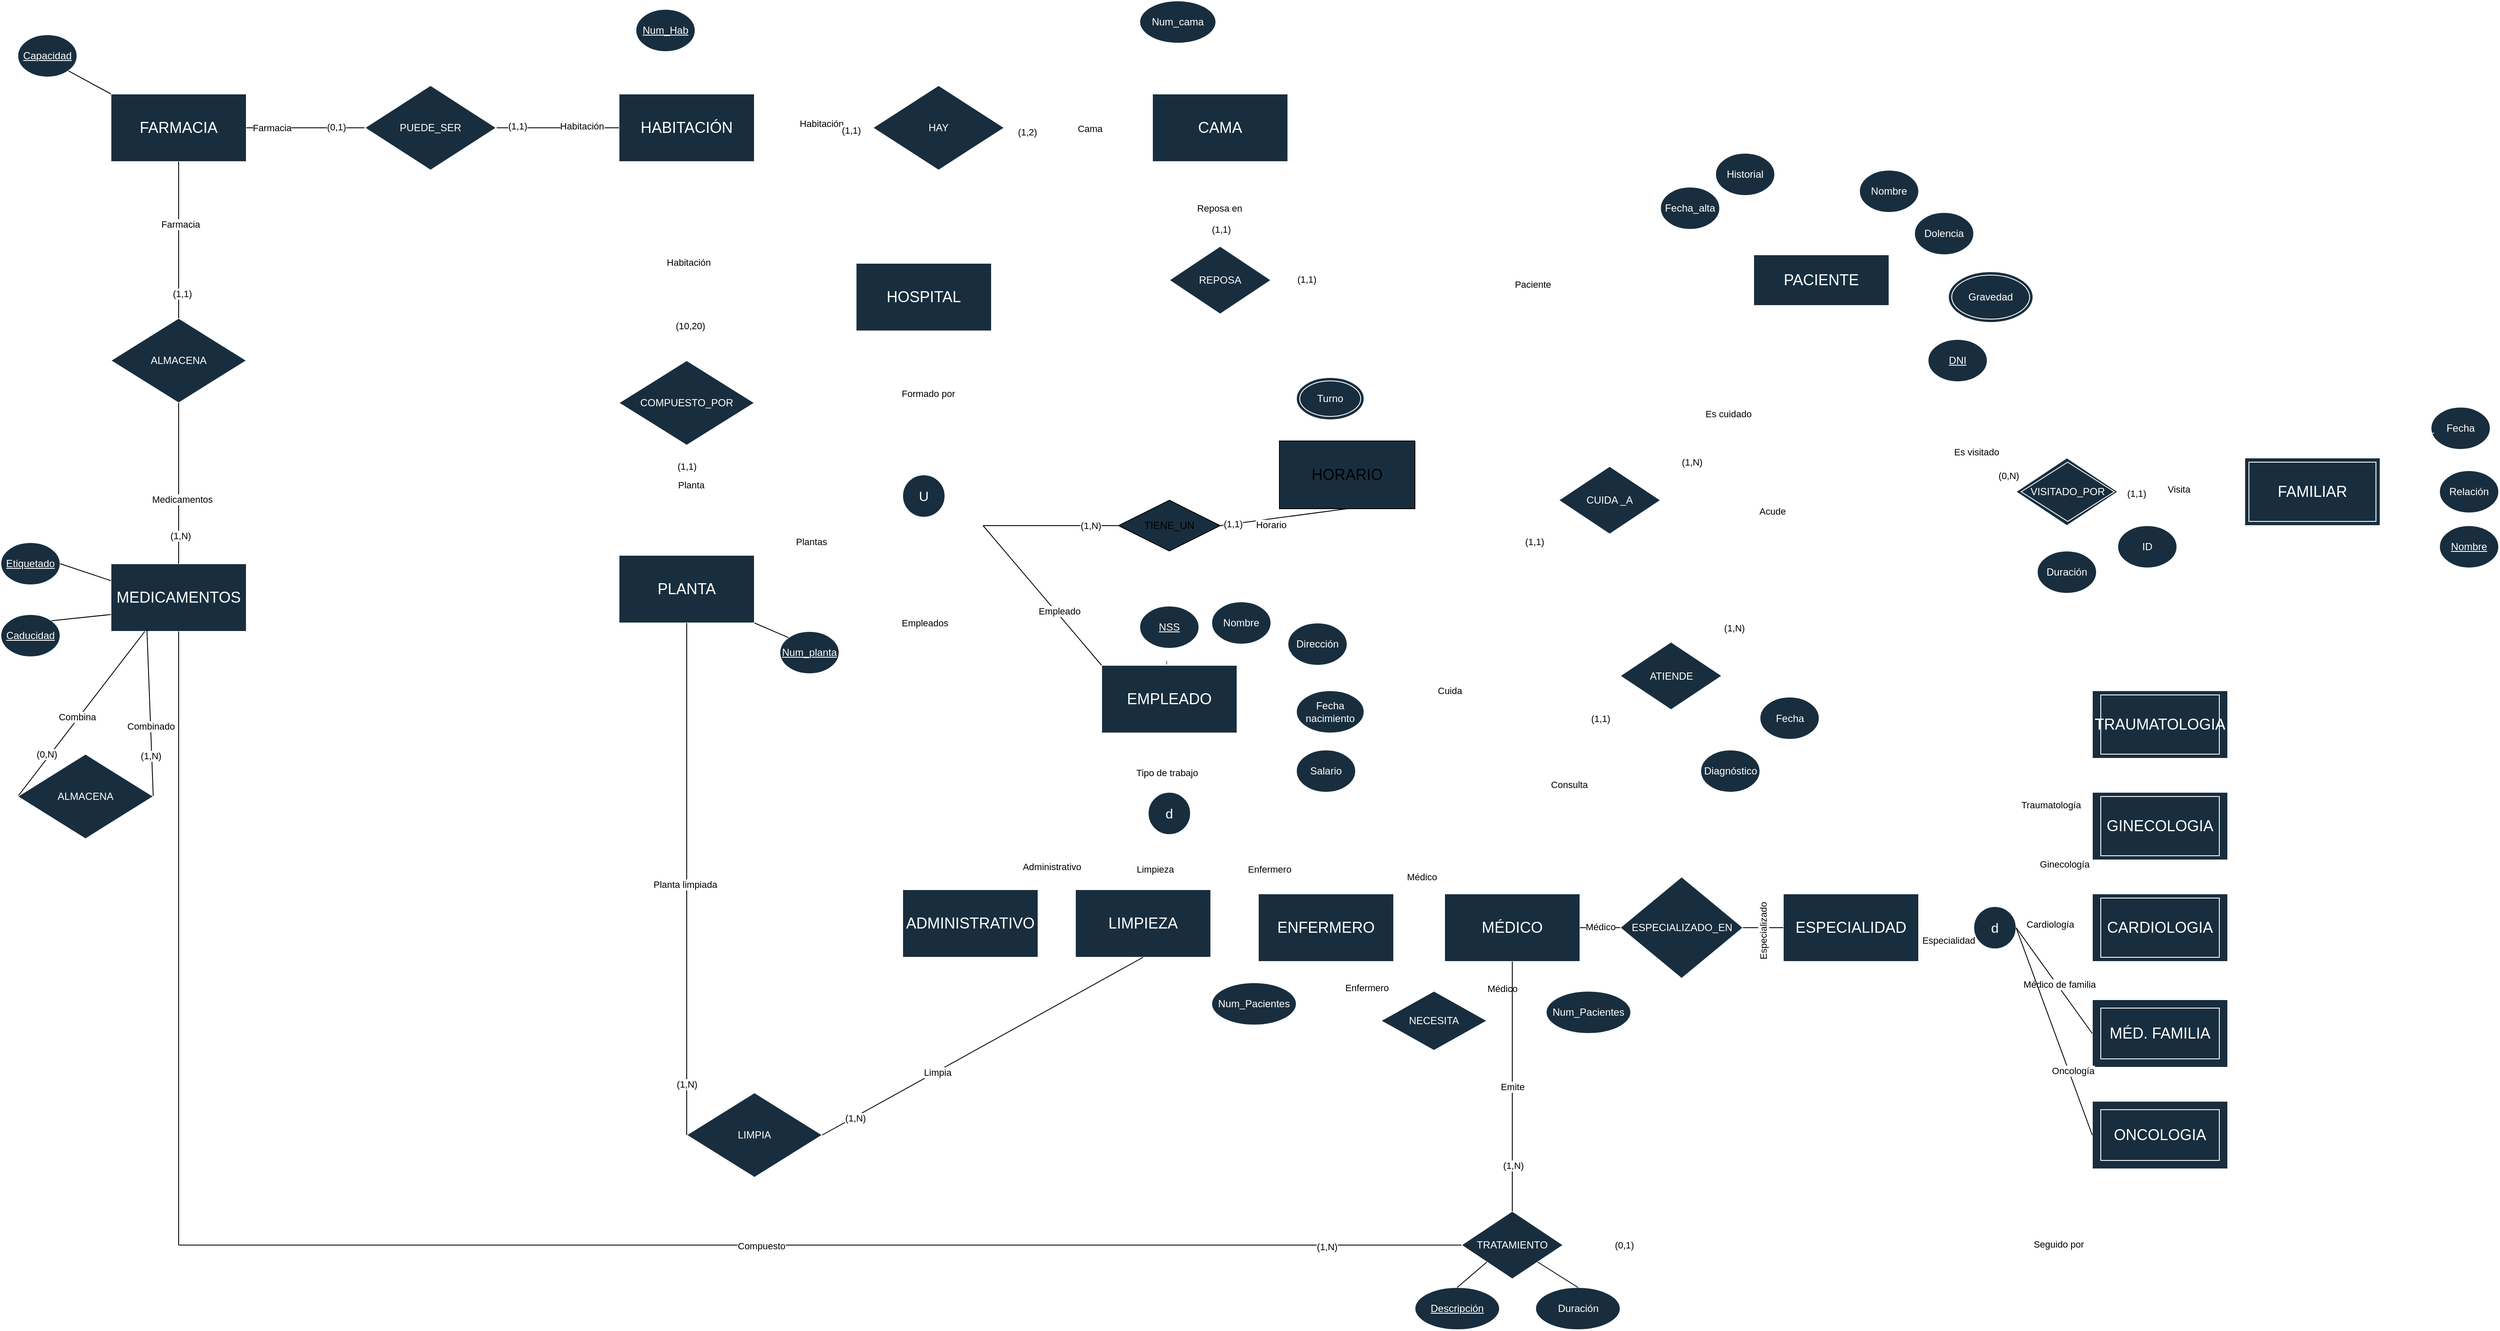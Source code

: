 <mxfile version="24.7.17">
  <diagram name="Página-1" id="1ei3XP8haHvfFZyDWD4f">
    <mxGraphModel dx="2404" dy="1618" grid="1" gridSize="10" guides="1" tooltips="1" connect="1" arrows="1" fold="1" page="1" pageScale="1" pageWidth="827" pageHeight="1169" background="none" math="0" shadow="0">
      <root>
        <mxCell id="0" />
        <mxCell id="1" parent="0" />
        <mxCell id="etzrCaDDnZUVcSAjSshA-2" value="&lt;font style=&quot;font-size: 18px;&quot;&gt;EMPLEADO&lt;/font&gt;" style="rounded=0;whiteSpace=wrap;html=1;labelBackgroundColor=none;fillColor=#182E3E;strokeColor=#FFFFFF;fontColor=#FFFFFF;" parent="1" vertex="1">
          <mxGeometry x="230" y="275" width="160" height="80" as="geometry" />
        </mxCell>
        <mxCell id="etzrCaDDnZUVcSAjSshA-9" value="Dirección" style="ellipse;whiteSpace=wrap;html=1;labelBackgroundColor=none;fillColor=#182E3E;strokeColor=#FFFFFF;fontColor=#FFFFFF;" parent="1" vertex="1">
          <mxGeometry x="450" y="225" width="70" height="50" as="geometry" />
        </mxCell>
        <mxCell id="etzrCaDDnZUVcSAjSshA-10" value="Nombre" style="ellipse;whiteSpace=wrap;html=1;labelBackgroundColor=none;fillColor=#182E3E;strokeColor=#FFFFFF;fontColor=#FFFFFF;" parent="1" vertex="1">
          <mxGeometry x="360" y="200" width="70" height="50" as="geometry" />
        </mxCell>
        <mxCell id="etzrCaDDnZUVcSAjSshA-13" value="&lt;u&gt;NSS&lt;/u&gt;" style="ellipse;whiteSpace=wrap;html=1;labelBackgroundColor=none;fillColor=#182E3E;strokeColor=#FFFFFF;fontColor=#FFFFFF;" parent="1" vertex="1">
          <mxGeometry x="275" y="205" width="70" height="50" as="geometry" />
        </mxCell>
        <mxCell id="etzrCaDDnZUVcSAjSshA-14" value="Fecha&lt;div&gt;nacimiento&lt;/div&gt;" style="ellipse;whiteSpace=wrap;html=1;labelBackgroundColor=none;fillColor=#182E3E;strokeColor=#FFFFFF;fontColor=#FFFFFF;" parent="1" vertex="1">
          <mxGeometry x="460" y="305" width="80" height="50" as="geometry" />
        </mxCell>
        <mxCell id="etzrCaDDnZUVcSAjSshA-15" value="Salario" style="ellipse;whiteSpace=wrap;html=1;labelBackgroundColor=none;fillColor=#182E3E;strokeColor=#FFFFFF;fontColor=#FFFFFF;" parent="1" vertex="1">
          <mxGeometry x="460" y="375" width="70" height="50" as="geometry" />
        </mxCell>
        <mxCell id="etzrCaDDnZUVcSAjSshA-103" style="edgeStyle=orthogonalEdgeStyle;rounded=0;orthogonalLoop=1;jettySize=auto;html=1;exitX=0.5;exitY=0;exitDx=0;exitDy=0;entryX=0.5;entryY=1;entryDx=0;entryDy=0;shape=link;labelBackgroundColor=none;strokeColor=#FFFFFF;fontColor=default;fillColor=#f5f5f5;" parent="1" source="etzrCaDDnZUVcSAjSshA-17" target="etzrCaDDnZUVcSAjSshA-2" edge="1">
          <mxGeometry relative="1" as="geometry" />
        </mxCell>
        <mxCell id="SvvO2LDJFI1rmUSUzLKs-22" value="Tipo de trabajo" style="edgeLabel;html=1;align=center;verticalAlign=middle;resizable=0;points=[];" parent="etzrCaDDnZUVcSAjSshA-103" vertex="1" connectable="0">
          <mxGeometry x="-0.322" y="3" relative="1" as="geometry">
            <mxPoint as="offset" />
          </mxGeometry>
        </mxCell>
        <mxCell id="etzrCaDDnZUVcSAjSshA-17" value="&lt;font size=&quot;3&quot;&gt;d&lt;/font&gt;" style="ellipse;whiteSpace=wrap;html=1;aspect=fixed;labelBackgroundColor=none;fillColor=#182E3E;strokeColor=#FFFFFF;fontColor=#FFFFFF;" parent="1" vertex="1">
          <mxGeometry x="285" y="425" width="50" height="50" as="geometry" />
        </mxCell>
        <mxCell id="etzrCaDDnZUVcSAjSshA-28" value="&lt;font style=&quot;font-size: 18px;&quot;&gt;ADMINISTRATIVO&lt;/font&gt;" style="rounded=0;whiteSpace=wrap;html=1;labelBackgroundColor=none;fillColor=#182E3E;strokeColor=#FFFFFF;fontColor=#FFFFFF;" parent="1" vertex="1">
          <mxGeometry x="-5" y="540" width="160" height="80" as="geometry" />
        </mxCell>
        <mxCell id="etzrCaDDnZUVcSAjSshA-29" value="&lt;font style=&quot;font-size: 18px;&quot;&gt;LIMPIEZA&lt;/font&gt;" style="rounded=0;whiteSpace=wrap;html=1;labelBackgroundColor=none;fillColor=#182E3E;strokeColor=#FFFFFF;fontColor=#FFFFFF;" parent="1" vertex="1">
          <mxGeometry x="199" y="540" width="160" height="80" as="geometry" />
        </mxCell>
        <mxCell id="etzrCaDDnZUVcSAjSshA-30" value="&lt;font style=&quot;font-size: 18px;&quot;&gt;ENFERMERO&lt;/font&gt;" style="rounded=0;whiteSpace=wrap;html=1;labelBackgroundColor=none;fillColor=#182E3E;strokeColor=#FFFFFF;fontColor=#FFFFFF;" parent="1" vertex="1">
          <mxGeometry x="415" y="545" width="160" height="80" as="geometry" />
        </mxCell>
        <mxCell id="etzrCaDDnZUVcSAjSshA-31" value="&lt;font style=&quot;font-size: 18px;&quot;&gt;MÉDICO&lt;/font&gt;" style="rounded=0;whiteSpace=wrap;html=1;labelBackgroundColor=none;fillColor=#182E3E;strokeColor=#FFFFFF;fontColor=#FFFFFF;" parent="1" vertex="1">
          <mxGeometry x="635" y="545" width="160" height="80" as="geometry" />
        </mxCell>
        <mxCell id="etzrCaDDnZUVcSAjSshA-36" value="&lt;span style=&quot;font-size: 18px;&quot;&gt;MÉD. FAMILIA&lt;/span&gt;" style="rounded=0;whiteSpace=wrap;html=1;labelBackgroundColor=none;fillColor=#182E3E;strokeColor=#FFFFFF;fontColor=#FFFFFF;" parent="1" vertex="1">
          <mxGeometry x="1400" y="670" width="160" height="80" as="geometry" />
        </mxCell>
        <mxCell id="etzrCaDDnZUVcSAjSshA-37" value="&lt;font style=&quot;font-size: 18px;&quot;&gt;ONCOLOGIA&lt;/font&gt;" style="rounded=0;whiteSpace=wrap;html=1;labelBackgroundColor=none;fillColor=#182E3E;strokeColor=#FFFFFF;fontColor=#FFFFFF;" parent="1" vertex="1">
          <mxGeometry x="1400" y="790" width="160" height="80" as="geometry" />
        </mxCell>
        <mxCell id="etzrCaDDnZUVcSAjSshA-38" value="Num_Pacientes" style="ellipse;whiteSpace=wrap;html=1;labelBackgroundColor=none;fillColor=#182E3E;strokeColor=#FFFFFF;fontColor=#FFFFFF;" parent="1" vertex="1">
          <mxGeometry x="360" y="650" width="100" height="50" as="geometry" />
        </mxCell>
        <mxCell id="etzrCaDDnZUVcSAjSshA-40" value="&lt;font size=&quot;3&quot;&gt;d&lt;/font&gt;" style="ellipse;whiteSpace=wrap;html=1;aspect=fixed;labelBackgroundColor=none;fillColor=#182E3E;strokeColor=#FFFFFF;fontColor=#FFFFFF;" parent="1" vertex="1">
          <mxGeometry x="1260" y="560" width="50" height="50" as="geometry" />
        </mxCell>
        <mxCell id="etzrCaDDnZUVcSAjSshA-41" value="&lt;font style=&quot;font-size: 18px;&quot;&gt;TRAUMATOLOGIA&lt;/font&gt;" style="rounded=0;whiteSpace=wrap;html=1;labelBackgroundColor=none;fillColor=#182E3E;strokeColor=#FFFFFF;fontColor=#FFFFFF;" parent="1" vertex="1">
          <mxGeometry x="1400" y="305" width="160" height="80" as="geometry" />
        </mxCell>
        <mxCell id="etzrCaDDnZUVcSAjSshA-42" value="&lt;span style=&quot;font-size: 18px;&quot;&gt;GINECOLOGIA&lt;/span&gt;" style="rounded=0;whiteSpace=wrap;html=1;labelBackgroundColor=none;fillColor=#182E3E;strokeColor=#FFFFFF;fontColor=#FFFFFF;" parent="1" vertex="1">
          <mxGeometry x="1400" y="425" width="160" height="80" as="geometry" />
        </mxCell>
        <mxCell id="etzrCaDDnZUVcSAjSshA-43" value="&lt;font style=&quot;font-size: 18px;&quot;&gt;CARDIOLOGIA&lt;/font&gt;" style="rounded=0;whiteSpace=wrap;html=1;labelBackgroundColor=none;fillColor=#182E3E;strokeColor=#FFFFFF;fontColor=#FFFFFF;" parent="1" vertex="1">
          <mxGeometry x="1400" y="545" width="160" height="80" as="geometry" />
        </mxCell>
        <mxCell id="etzrCaDDnZUVcSAjSshA-44" value="CUIDA _A" style="rhombus;whiteSpace=wrap;html=1;labelBackgroundColor=none;fillColor=#182E3E;strokeColor=#FFFFFF;fontColor=#FFFFFF;" parent="1" vertex="1">
          <mxGeometry x="770" y="40" width="120" height="80" as="geometry" />
        </mxCell>
        <mxCell id="etzrCaDDnZUVcSAjSshA-45" value="ATIENDE" style="rhombus;whiteSpace=wrap;html=1;labelBackgroundColor=none;fillColor=#182E3E;strokeColor=#FFFFFF;fontColor=#FFFFFF;" parent="1" vertex="1">
          <mxGeometry x="842.5" y="247.5" width="120" height="80" as="geometry" />
        </mxCell>
        <mxCell id="etzrCaDDnZUVcSAjSshA-46" value="&lt;span style=&quot;font-size: 18px;&quot;&gt;PACIENTE&lt;/span&gt;" style="rounded=0;whiteSpace=wrap;html=1;labelBackgroundColor=none;fillColor=#182E3E;strokeColor=#FFFFFF;fontColor=#FFFFFF;" parent="1" vertex="1">
          <mxGeometry x="1000" y="-210" width="160" height="60" as="geometry" />
        </mxCell>
        <mxCell id="etzrCaDDnZUVcSAjSshA-47" value="&lt;u&gt;DNI&lt;/u&gt;" style="ellipse;whiteSpace=wrap;html=1;labelBackgroundColor=none;fillColor=#182E3E;strokeColor=#FFFFFF;fontColor=#FFFFFF;" parent="1" vertex="1">
          <mxGeometry x="1206" y="-110" width="70" height="50" as="geometry" />
        </mxCell>
        <mxCell id="etzrCaDDnZUVcSAjSshA-48" value="Fecha_alta" style="ellipse;whiteSpace=wrap;html=1;labelBackgroundColor=none;fillColor=#182E3E;strokeColor=#FFFFFF;fontColor=#FFFFFF;" parent="1" vertex="1">
          <mxGeometry x="890" y="-290" width="70" height="50" as="geometry" />
        </mxCell>
        <mxCell id="etzrCaDDnZUVcSAjSshA-49" value="Historial" style="ellipse;whiteSpace=wrap;html=1;labelBackgroundColor=none;fillColor=#182E3E;strokeColor=#FFFFFF;fontColor=#FFFFFF;" parent="1" vertex="1">
          <mxGeometry x="955" y="-330" width="70" height="50" as="geometry" />
        </mxCell>
        <mxCell id="etzrCaDDnZUVcSAjSshA-54" value="Dolencia" style="ellipse;whiteSpace=wrap;html=1;labelBackgroundColor=none;fillColor=#182E3E;strokeColor=#FFFFFF;fontColor=#FFFFFF;" parent="1" vertex="1">
          <mxGeometry x="1190" y="-260" width="70" height="50" as="geometry" />
        </mxCell>
        <mxCell id="etzrCaDDnZUVcSAjSshA-56" value="VISITADO POR" style="rhombus;whiteSpace=wrap;html=1;labelBackgroundColor=none;fillColor=#182E3E;strokeColor=#FFFFFF;fontColor=#FFFFFF;" parent="1" vertex="1">
          <mxGeometry x="1310" y="30" width="120" height="80" as="geometry" />
        </mxCell>
        <mxCell id="etzrCaDDnZUVcSAjSshA-57" value="&lt;font style=&quot;font-size: 18px;&quot;&gt;FAMILIAR&lt;/font&gt;" style="rounded=0;whiteSpace=wrap;html=1;labelBackgroundColor=none;fillColor=#182E3E;strokeColor=#FFFFFF;fontColor=#FFFFFF;" parent="1" vertex="1">
          <mxGeometry x="1580" y="30" width="160" height="80" as="geometry" />
        </mxCell>
        <mxCell id="etzrCaDDnZUVcSAjSshA-59" value="Relación" style="ellipse;whiteSpace=wrap;html=1;labelBackgroundColor=none;fillColor=#182E3E;strokeColor=#FFFFFF;fontColor=#FFFFFF;" parent="1" vertex="1">
          <mxGeometry x="1810" y="45" width="70" height="50" as="geometry" />
        </mxCell>
        <mxCell id="etzrCaDDnZUVcSAjSshA-62" value="&lt;u&gt;Nombre&lt;/u&gt;" style="ellipse;whiteSpace=wrap;html=1;labelBackgroundColor=none;fillColor=#182E3E;strokeColor=#FFFFFF;fontColor=#FFFFFF;" parent="1" vertex="1">
          <mxGeometry x="1810" y="110" width="70" height="50" as="geometry" />
        </mxCell>
        <mxCell id="etzrCaDDnZUVcSAjSshA-63" value="Fecha" style="ellipse;whiteSpace=wrap;html=1;labelBackgroundColor=none;fillColor=#182E3E;strokeColor=#FFFFFF;fontColor=#FFFFFF;" parent="1" vertex="1">
          <mxGeometry x="1800" y="-30" width="70" height="50" as="geometry" />
        </mxCell>
        <mxCell id="etzrCaDDnZUVcSAjSshA-65" value="Duración" style="ellipse;whiteSpace=wrap;html=1;labelBackgroundColor=none;fillColor=#182E3E;strokeColor=#FFFFFF;fontColor=#FFFFFF;" parent="1" vertex="1">
          <mxGeometry x="1335" y="140" width="70" height="50" as="geometry" />
        </mxCell>
        <mxCell id="etzrCaDDnZUVcSAjSshA-66" value="ID" style="ellipse;whiteSpace=wrap;html=1;labelBackgroundColor=none;fillColor=#182E3E;strokeColor=#FFFFFF;fontColor=#FFFFFF;" parent="1" vertex="1">
          <mxGeometry x="1430" y="110" width="70" height="50" as="geometry" />
        </mxCell>
        <mxCell id="etzrCaDDnZUVcSAjSshA-67" value="Fecha" style="ellipse;whiteSpace=wrap;html=1;labelBackgroundColor=none;fillColor=#182E3E;strokeColor=#FFFFFF;fontColor=#FFFFFF;" parent="1" vertex="1">
          <mxGeometry x="1007.5" y="312.5" width="70" height="50" as="geometry" />
        </mxCell>
        <mxCell id="etzrCaDDnZUVcSAjSshA-69" value="&lt;font style=&quot;font-size: 18px;&quot;&gt;HOSPITAL&lt;/font&gt;" style="rounded=0;whiteSpace=wrap;html=1;labelBackgroundColor=none;fillColor=#182E3E;strokeColor=#FFFFFF;fontColor=#FFFFFF;" parent="1" vertex="1">
          <mxGeometry x="-60" y="-200" width="160" height="80" as="geometry" />
        </mxCell>
        <mxCell id="etzrCaDDnZUVcSAjSshA-70" value="&lt;font size=&quot;3&quot;&gt;U&lt;/font&gt;" style="ellipse;whiteSpace=wrap;html=1;aspect=fixed;labelBackgroundColor=none;fillColor=#182E3E;strokeColor=#FFFFFF;fontColor=#FFFFFF;" parent="1" vertex="1">
          <mxGeometry x="-5" y="50" width="50" height="50" as="geometry" />
        </mxCell>
        <mxCell id="etzrCaDDnZUVcSAjSshA-71" value="&lt;span style=&quot;font-size: 18px;&quot;&gt;PLANTA&lt;/span&gt;" style="rounded=0;whiteSpace=wrap;html=1;labelBackgroundColor=none;fillColor=#182E3E;strokeColor=#FFFFFF;fontColor=#FFFFFF;" parent="1" vertex="1">
          <mxGeometry x="-340" y="145" width="160" height="80" as="geometry" />
        </mxCell>
        <mxCell id="etzrCaDDnZUVcSAjSshA-74" value="&lt;u&gt;Num_Hab&lt;/u&gt;" style="ellipse;whiteSpace=wrap;html=1;labelBackgroundColor=none;fillColor=#182E3E;strokeColor=#FFFFFF;fontColor=#FFFFFF;" parent="1" vertex="1">
          <mxGeometry x="-320" y="-500" width="70" height="50" as="geometry" />
        </mxCell>
        <mxCell id="etzrCaDDnZUVcSAjSshA-75" value="COMPUESTO_&lt;span style=&quot;background-color: initial;&quot;&gt;POR&lt;/span&gt;" style="rhombus;whiteSpace=wrap;html=1;labelBackgroundColor=none;fillColor=#182E3E;strokeColor=#FFFFFF;fontColor=#FFFFFF;" parent="1" vertex="1">
          <mxGeometry x="-340" y="-85" width="160" height="100" as="geometry" />
        </mxCell>
        <mxCell id="etzrCaDDnZUVcSAjSshA-76" value="&lt;span style=&quot;font-size: 18px;&quot;&gt;HABITACIÓN&lt;/span&gt;" style="rounded=0;whiteSpace=wrap;html=1;labelBackgroundColor=none;fillColor=#182E3E;strokeColor=#FFFFFF;fontColor=#FFFFFF;" parent="1" vertex="1">
          <mxGeometry x="-340" y="-400" width="160" height="80" as="geometry" />
        </mxCell>
        <mxCell id="etzrCaDDnZUVcSAjSshA-77" value="HAY" style="rhombus;whiteSpace=wrap;html=1;labelBackgroundColor=none;fillColor=#182E3E;strokeColor=#FFFFFF;fontColor=#FFFFFF;" parent="1" vertex="1">
          <mxGeometry x="-40" y="-410" width="155" height="100" as="geometry" />
        </mxCell>
        <mxCell id="etzrCaDDnZUVcSAjSshA-78" value="&lt;span style=&quot;font-size: 18px;&quot;&gt;CAMA&lt;/span&gt;" style="rounded=0;whiteSpace=wrap;html=1;labelBackgroundColor=none;fillColor=#182E3E;strokeColor=#FFFFFF;fontColor=#FFFFFF;" parent="1" vertex="1">
          <mxGeometry x="290" y="-400" width="160" height="80" as="geometry" />
        </mxCell>
        <mxCell id="etzrCaDDnZUVcSAjSshA-79" value="Num_cama" style="ellipse;whiteSpace=wrap;html=1;labelBackgroundColor=none;fillColor=#182E3E;strokeColor=#FFFFFF;fontColor=#FFFFFF;" parent="1" vertex="1">
          <mxGeometry x="275" y="-510" width="90" height="50" as="geometry" />
        </mxCell>
        <mxCell id="etzrCaDDnZUVcSAjSshA-83" value="REPOSA" style="rhombus;whiteSpace=wrap;html=1;labelBackgroundColor=none;fillColor=#182E3E;strokeColor=#FFFFFF;fontColor=#FFFFFF;" parent="1" vertex="1">
          <mxGeometry x="310" y="-220" width="120" height="80" as="geometry" />
        </mxCell>
        <mxCell id="etzrCaDDnZUVcSAjSshA-85" value="Turno" style="ellipse;shape=doubleEllipse;whiteSpace=wrap;html=1;labelBackgroundColor=none;fillColor=#182E3E;strokeColor=#FFFFFF;fontColor=#FFFFFF;" parent="1" vertex="1">
          <mxGeometry x="460" y="-65" width="80" height="50" as="geometry" />
        </mxCell>
        <mxCell id="etzrCaDDnZUVcSAjSshA-94" value="" style="endArrow=none;html=1;rounded=0;entryX=0.057;entryY=0.7;entryDx=0;entryDy=0;exitX=1;exitY=0;exitDx=0;exitDy=0;labelBackgroundColor=none;strokeColor=#FFFFFF;fontColor=default;entryPerimeter=0;fillColor=#f5f5f5;" parent="1" source="etzrCaDDnZUVcSAjSshA-2" target="etzrCaDDnZUVcSAjSshA-9" edge="1">
          <mxGeometry width="50" height="50" relative="1" as="geometry">
            <mxPoint x="350" y="280" as="sourcePoint" />
            <mxPoint x="400" y="230" as="targetPoint" />
          </mxGeometry>
        </mxCell>
        <mxCell id="etzrCaDDnZUVcSAjSshA-95" value="" style="endArrow=none;html=1;rounded=0;entryX=0.5;entryY=1;entryDx=0;entryDy=0;exitX=0.479;exitY=-0.01;exitDx=0;exitDy=0;exitPerimeter=0;labelBackgroundColor=none;strokeColor=#FFFFFF;fontColor=default;fillColor=#f5f5f5;" parent="1" source="etzrCaDDnZUVcSAjSshA-2" target="etzrCaDDnZUVcSAjSshA-13" edge="1">
          <mxGeometry width="50" height="50" relative="1" as="geometry">
            <mxPoint x="320" y="270" as="sourcePoint" />
            <mxPoint x="315" y="230" as="targetPoint" />
          </mxGeometry>
        </mxCell>
        <mxCell id="etzrCaDDnZUVcSAjSshA-96" value="" style="endArrow=none;html=1;rounded=0;exitX=0.75;exitY=0;exitDx=0;exitDy=0;labelBackgroundColor=none;strokeColor=#FFFFFF;fontColor=default;fillColor=#f5f5f5;" parent="1" source="etzrCaDDnZUVcSAjSshA-2" target="etzrCaDDnZUVcSAjSshA-10" edge="1">
          <mxGeometry width="50" height="50" relative="1" as="geometry">
            <mxPoint x="360" y="270" as="sourcePoint" />
            <mxPoint x="395" y="210" as="targetPoint" />
          </mxGeometry>
        </mxCell>
        <mxCell id="etzrCaDDnZUVcSAjSshA-97" value="" style="endArrow=none;html=1;rounded=0;exitX=1.019;exitY=0.65;exitDx=0;exitDy=0;labelBackgroundColor=none;strokeColor=#FFFFFF;fontColor=default;entryX=0;entryY=0.5;entryDx=0;entryDy=0;exitPerimeter=0;fillColor=#f5f5f5;" parent="1" source="etzrCaDDnZUVcSAjSshA-2" target="etzrCaDDnZUVcSAjSshA-14" edge="1">
          <mxGeometry width="50" height="50" relative="1" as="geometry">
            <mxPoint x="440" y="270" as="sourcePoint" />
            <mxPoint x="430" y="260" as="targetPoint" />
          </mxGeometry>
        </mxCell>
        <mxCell id="etzrCaDDnZUVcSAjSshA-98" value="" style="endArrow=none;html=1;rounded=0;exitX=1;exitY=1;exitDx=0;exitDy=0;entryX=0;entryY=0.5;entryDx=0;entryDy=0;labelBackgroundColor=none;strokeColor=#FFFFFF;fontColor=default;fillColor=#f5f5f5;" parent="1" source="etzrCaDDnZUVcSAjSshA-2" target="etzrCaDDnZUVcSAjSshA-15" edge="1">
          <mxGeometry width="50" height="50" relative="1" as="geometry">
            <mxPoint x="480" y="270" as="sourcePoint" />
            <mxPoint x="510" y="255" as="targetPoint" />
          </mxGeometry>
        </mxCell>
        <mxCell id="etzrCaDDnZUVcSAjSshA-99" value="" style="endArrow=none;html=1;rounded=0;exitX=0.25;exitY=0;exitDx=0;exitDy=0;entryX=1;entryY=1;entryDx=0;entryDy=0;labelBackgroundColor=none;strokeColor=#FFFFFF;fontColor=default;fillColor=#f5f5f5;" parent="1" target="etzrCaDDnZUVcSAjSshA-85" edge="1">
          <mxGeometry width="50" height="50" relative="1" as="geometry">
            <mxPoint x="545" y="10" as="sourcePoint" />
            <mxPoint x="805" y="60" as="targetPoint" />
            <Array as="points" />
          </mxGeometry>
        </mxCell>
        <mxCell id="etzrCaDDnZUVcSAjSshA-104" value="" style="endArrow=none;html=1;rounded=0;exitX=0.5;exitY=0;exitDx=0;exitDy=0;entryX=0.5;entryY=1;entryDx=0;entryDy=0;labelBackgroundColor=none;strokeColor=#FFFFFF;fontColor=default;fillColor=#f5f5f5;" parent="1" source="etzrCaDDnZUVcSAjSshA-28" target="etzrCaDDnZUVcSAjSshA-17" edge="1">
          <mxGeometry width="50" height="50" relative="1" as="geometry">
            <mxPoint x="480" y="350" as="sourcePoint" />
            <mxPoint x="512" y="377" as="targetPoint" />
          </mxGeometry>
        </mxCell>
        <mxCell id="SvvO2LDJFI1rmUSUzLKs-23" value="Administrativo" style="edgeLabel;html=1;align=center;verticalAlign=middle;resizable=0;points=[];" parent="etzrCaDDnZUVcSAjSshA-104" vertex="1" connectable="0">
          <mxGeometry x="-0.179" y="1" relative="1" as="geometry">
            <mxPoint as="offset" />
          </mxGeometry>
        </mxCell>
        <mxCell id="etzrCaDDnZUVcSAjSshA-105" value="" style="endArrow=none;html=1;rounded=0;exitX=0.5;exitY=0;exitDx=0;exitDy=0;labelBackgroundColor=none;strokeColor=#FFFFFF;fontColor=default;entryX=0.5;entryY=1;entryDx=0;entryDy=0;fillColor=#f5f5f5;" parent="1" source="etzrCaDDnZUVcSAjSshA-29" target="etzrCaDDnZUVcSAjSshA-17" edge="1">
          <mxGeometry width="50" height="50" relative="1" as="geometry">
            <mxPoint x="85" y="550" as="sourcePoint" />
            <mxPoint x="390" y="470" as="targetPoint" />
          </mxGeometry>
        </mxCell>
        <mxCell id="SvvO2LDJFI1rmUSUzLKs-24" value="Limpieza" style="edgeLabel;html=1;align=center;verticalAlign=middle;resizable=0;points=[];" parent="etzrCaDDnZUVcSAjSshA-105" vertex="1" connectable="0">
          <mxGeometry x="-0.228" y="-2" relative="1" as="geometry">
            <mxPoint as="offset" />
          </mxGeometry>
        </mxCell>
        <mxCell id="etzrCaDDnZUVcSAjSshA-106" value="" style="endArrow=none;html=1;rounded=0;exitX=0.5;exitY=0;exitDx=0;exitDy=0;entryX=0.5;entryY=1;entryDx=0;entryDy=0;labelBackgroundColor=none;strokeColor=#FFFFFF;fontColor=default;fillColor=#f5f5f5;" parent="1" target="etzrCaDDnZUVcSAjSshA-17" edge="1">
          <mxGeometry width="50" height="50" relative="1" as="geometry">
            <mxPoint x="498" y="545" as="sourcePoint" />
            <mxPoint x="393" y="470" as="targetPoint" />
          </mxGeometry>
        </mxCell>
        <mxCell id="SvvO2LDJFI1rmUSUzLKs-25" value="Enfermero" style="edgeLabel;html=1;align=center;verticalAlign=middle;resizable=0;points=[];" parent="etzrCaDDnZUVcSAjSshA-106" vertex="1" connectable="0">
          <mxGeometry x="-0.239" y="-3" relative="1" as="geometry">
            <mxPoint as="offset" />
          </mxGeometry>
        </mxCell>
        <mxCell id="etzrCaDDnZUVcSAjSshA-107" value="" style="endArrow=none;html=1;rounded=0;exitX=0.5;exitY=0;exitDx=0;exitDy=0;entryX=0.5;entryY=1;entryDx=0;entryDy=0;labelBackgroundColor=none;strokeColor=#FFFFFF;fontColor=default;fillColor=#f5f5f5;" parent="1" source="etzrCaDDnZUVcSAjSshA-31" target="etzrCaDDnZUVcSAjSshA-17" edge="1">
          <mxGeometry width="50" height="50" relative="1" as="geometry">
            <mxPoint x="505" y="555" as="sourcePoint" />
            <mxPoint x="400" y="480" as="targetPoint" />
          </mxGeometry>
        </mxCell>
        <mxCell id="SvvO2LDJFI1rmUSUzLKs-26" value="Médico" style="edgeLabel;html=1;align=center;verticalAlign=middle;resizable=0;points=[];" parent="etzrCaDDnZUVcSAjSshA-107" vertex="1" connectable="0">
          <mxGeometry x="-0.468" y="-1" relative="1" as="geometry">
            <mxPoint y="-1" as="offset" />
          </mxGeometry>
        </mxCell>
        <mxCell id="etzrCaDDnZUVcSAjSshA-109" value="" style="endArrow=none;html=1;rounded=0;exitX=0;exitY=0.5;exitDx=0;exitDy=0;entryX=1;entryY=0.5;entryDx=0;entryDy=0;labelBackgroundColor=none;strokeColor=#FFFFFF;fontColor=default;fillColor=#f5f5f5;" parent="1" edge="1">
          <mxGeometry width="50" height="50" relative="1" as="geometry">
            <mxPoint x="1400" y="344.5" as="sourcePoint" />
            <mxPoint x="1310" y="584.5" as="targetPoint" />
          </mxGeometry>
        </mxCell>
        <mxCell id="SvvO2LDJFI1rmUSUzLKs-17" value="Traumatología" style="edgeLabel;html=1;align=center;verticalAlign=middle;resizable=0;points=[];rotation=0;" parent="etzrCaDDnZUVcSAjSshA-109" vertex="1" connectable="0">
          <mxGeometry x="-0.183" y="-5" relative="1" as="geometry">
            <mxPoint x="-8" y="-1" as="offset" />
          </mxGeometry>
        </mxCell>
        <mxCell id="etzrCaDDnZUVcSAjSshA-110" value="" style="endArrow=none;html=1;rounded=0;exitX=0;exitY=0.5;exitDx=0;exitDy=0;entryX=1;entryY=0.5;entryDx=0;entryDy=0;labelBackgroundColor=none;strokeColor=#FFFFFF;fontColor=default;fillColor=#f5f5f5;" parent="1" source="etzrCaDDnZUVcSAjSshA-42" target="etzrCaDDnZUVcSAjSshA-40" edge="1">
          <mxGeometry width="50" height="50" relative="1" as="geometry">
            <mxPoint x="965" y="470" as="sourcePoint" />
            <mxPoint x="915" y="595" as="targetPoint" />
          </mxGeometry>
        </mxCell>
        <mxCell id="SvvO2LDJFI1rmUSUzLKs-18" value="Ginecología" style="edgeLabel;html=1;align=center;verticalAlign=middle;resizable=0;points=[];" parent="etzrCaDDnZUVcSAjSshA-110" vertex="1" connectable="0">
          <mxGeometry x="-0.256" y="1" relative="1" as="geometry">
            <mxPoint y="-1" as="offset" />
          </mxGeometry>
        </mxCell>
        <mxCell id="etzrCaDDnZUVcSAjSshA-111" value="" style="endArrow=none;html=1;rounded=0;exitX=0;exitY=0.5;exitDx=0;exitDy=0;entryX=1;entryY=0.5;entryDx=0;entryDy=0;labelBackgroundColor=none;strokeColor=#FFFFFF;fontColor=default;fillColor=#f5f5f5;" parent="1" target="etzrCaDDnZUVcSAjSshA-40" edge="1">
          <mxGeometry width="50" height="50" relative="1" as="geometry">
            <mxPoint x="1390" y="585" as="sourcePoint" />
            <mxPoint x="910" y="590" as="targetPoint" />
          </mxGeometry>
        </mxCell>
        <mxCell id="SvvO2LDJFI1rmUSUzLKs-19" value="Cardiología" style="edgeLabel;html=1;align=center;verticalAlign=middle;resizable=0;points=[];" parent="etzrCaDDnZUVcSAjSshA-111" vertex="1" connectable="0">
          <mxGeometry x="0.01" y="-4" relative="1" as="geometry">
            <mxPoint as="offset" />
          </mxGeometry>
        </mxCell>
        <mxCell id="etzrCaDDnZUVcSAjSshA-112" value="Num_Pacientes" style="ellipse;whiteSpace=wrap;html=1;labelBackgroundColor=none;fillColor=#182E3E;strokeColor=#FFFFFF;fontColor=#FFFFFF;" parent="1" vertex="1">
          <mxGeometry x="755" y="660" width="100" height="50" as="geometry" />
        </mxCell>
        <mxCell id="etzrCaDDnZUVcSAjSshA-113" value="" style="endArrow=none;html=1;rounded=0;exitX=0.25;exitY=1;exitDx=0;exitDy=0;entryX=1;entryY=0;entryDx=0;entryDy=0;labelBackgroundColor=none;strokeColor=#FFFFFF;fontColor=default;fillColor=#f5f5f5;" parent="1" source="etzrCaDDnZUVcSAjSshA-30" target="etzrCaDDnZUVcSAjSshA-38" edge="1">
          <mxGeometry width="50" height="50" relative="1" as="geometry">
            <mxPoint x="505" y="555" as="sourcePoint" />
            <mxPoint x="400" y="480" as="targetPoint" />
          </mxGeometry>
        </mxCell>
        <mxCell id="etzrCaDDnZUVcSAjSshA-114" value="" style="endArrow=none;html=1;rounded=0;exitX=1;exitY=1;exitDx=0;exitDy=0;entryX=0.5;entryY=0;entryDx=0;entryDy=0;labelBackgroundColor=none;strokeColor=#FFFFFF;fontColor=default;fillColor=#f5f5f5;" parent="1" source="etzrCaDDnZUVcSAjSshA-31" target="etzrCaDDnZUVcSAjSshA-112" edge="1">
          <mxGeometry width="50" height="50" relative="1" as="geometry">
            <mxPoint x="505" y="635" as="sourcePoint" />
            <mxPoint x="456" y="668" as="targetPoint" />
          </mxGeometry>
        </mxCell>
        <mxCell id="etzrCaDDnZUVcSAjSshA-124" value="NECESITA" style="rhombus;whiteSpace=wrap;html=1;labelBackgroundColor=none;fillColor=#182E3E;strokeColor=#FFFFFF;fontColor=#FFFFFF;" parent="1" vertex="1">
          <mxGeometry x="560" y="660" width="125" height="70" as="geometry" />
        </mxCell>
        <mxCell id="etzrCaDDnZUVcSAjSshA-125" value="" style="endArrow=none;html=1;rounded=0;exitX=0;exitY=0.5;exitDx=0;exitDy=0;entryX=0.75;entryY=1;entryDx=0;entryDy=0;labelBackgroundColor=none;strokeColor=#FFFFFF;fontColor=default;fillColor=#f5f5f5;" parent="1" source="etzrCaDDnZUVcSAjSshA-124" target="etzrCaDDnZUVcSAjSshA-30" edge="1">
          <mxGeometry width="50" height="50" relative="1" as="geometry">
            <mxPoint x="725" y="555" as="sourcePoint" />
            <mxPoint x="400" y="480" as="targetPoint" />
          </mxGeometry>
        </mxCell>
        <mxCell id="SvvO2LDJFI1rmUSUzLKs-57" value="Enfermero" style="edgeLabel;html=1;align=center;verticalAlign=middle;resizable=0;points=[];" parent="etzrCaDDnZUVcSAjSshA-125" vertex="1" connectable="0">
          <mxGeometry x="0.136" y="2" relative="1" as="geometry">
            <mxPoint x="-1" as="offset" />
          </mxGeometry>
        </mxCell>
        <mxCell id="etzrCaDDnZUVcSAjSshA-126" value="M" style="endArrow=none;html=1;rounded=0;exitX=1;exitY=0.5;exitDx=0;exitDy=0;entryX=0.5;entryY=1;entryDx=0;entryDy=0;labelBackgroundColor=none;strokeColor=#FFFFFF;fontColor=default;fillColor=#f5f5f5;" parent="1" source="etzrCaDDnZUVcSAjSshA-124" target="etzrCaDDnZUVcSAjSshA-31" edge="1">
          <mxGeometry width="50" height="50" relative="1" as="geometry">
            <mxPoint x="625" y="450" as="sourcePoint" />
            <mxPoint x="505" y="555" as="targetPoint" />
          </mxGeometry>
        </mxCell>
        <mxCell id="SvvO2LDJFI1rmUSUzLKs-58" value="Médico" style="edgeLabel;html=1;align=center;verticalAlign=middle;resizable=0;points=[];" parent="etzrCaDDnZUVcSAjSshA-126" vertex="1" connectable="0">
          <mxGeometry x="0.13" y="-2" relative="1" as="geometry">
            <mxPoint x="-1" as="offset" />
          </mxGeometry>
        </mxCell>
        <mxCell id="etzrCaDDnZUVcSAjSshA-127" value="" style="endArrow=none;html=1;rounded=0;exitX=0;exitY=0.5;exitDx=0;exitDy=0;entryX=0.5;entryY=0;entryDx=0;entryDy=0;labelBackgroundColor=none;strokeColor=#FFFFFF;fontColor=default;fillColor=#f5f5f5;" parent="1" source="etzrCaDDnZUVcSAjSshA-44" target="etzrCaDDnZUVcSAjSshA-30" edge="1">
          <mxGeometry width="50" height="50" relative="1" as="geometry">
            <mxPoint x="600" y="410" as="sourcePoint" />
            <mxPoint x="520" y="515" as="targetPoint" />
          </mxGeometry>
        </mxCell>
        <mxCell id="SvvO2LDJFI1rmUSUzLKs-27" value="Cuida" style="edgeLabel;html=1;align=center;verticalAlign=middle;resizable=0;points=[];" parent="etzrCaDDnZUVcSAjSshA-127" vertex="1" connectable="0">
          <mxGeometry x="-0.039" y="3" relative="1" as="geometry">
            <mxPoint as="offset" />
          </mxGeometry>
        </mxCell>
        <mxCell id="d1zxCRorpzJuNf8C7qYX-25" value="(1,1)" style="edgeLabel;html=1;align=center;verticalAlign=middle;resizable=0;points=[];" parent="etzrCaDDnZUVcSAjSshA-127" vertex="1" connectable="0">
          <mxGeometry x="-0.79" y="-1" relative="1" as="geometry">
            <mxPoint y="1" as="offset" />
          </mxGeometry>
        </mxCell>
        <mxCell id="etzrCaDDnZUVcSAjSshA-128" value="" style="endArrow=none;html=1;rounded=0;exitX=0.5;exitY=1;exitDx=0;exitDy=0;entryX=1;entryY=0.5;entryDx=0;entryDy=0;labelBackgroundColor=none;strokeColor=#FFFFFF;fontColor=default;" parent="1" source="etzrCaDDnZUVcSAjSshA-46" target="etzrCaDDnZUVcSAjSshA-44" edge="1">
          <mxGeometry width="50" height="50" relative="1" as="geometry">
            <mxPoint x="780" y="90" as="sourcePoint" />
            <mxPoint x="545" y="555" as="targetPoint" />
          </mxGeometry>
        </mxCell>
        <mxCell id="SvvO2LDJFI1rmUSUzLKs-28" value="Es cuidado" style="edgeLabel;html=1;align=center;verticalAlign=middle;resizable=0;points=[];" parent="etzrCaDDnZUVcSAjSshA-128" vertex="1" connectable="0">
          <mxGeometry x="0.133" y="-4" relative="1" as="geometry">
            <mxPoint as="offset" />
          </mxGeometry>
        </mxCell>
        <mxCell id="d1zxCRorpzJuNf8C7qYX-26" value="(1,N)" style="edgeLabel;html=1;align=center;verticalAlign=middle;resizable=0;points=[];" parent="etzrCaDDnZUVcSAjSshA-128" vertex="1" connectable="0">
          <mxGeometry x="0.609" y="-1" relative="1" as="geometry">
            <mxPoint as="offset" />
          </mxGeometry>
        </mxCell>
        <mxCell id="etzrCaDDnZUVcSAjSshA-129" value="" style="endArrow=none;html=1;rounded=0;exitX=0;exitY=0.5;exitDx=0;exitDy=0;entryX=0.5;entryY=0;entryDx=0;entryDy=0;labelBackgroundColor=none;strokeColor=#FFFFFF;fontColor=default;fillColor=#f5f5f5;" parent="1" source="etzrCaDDnZUVcSAjSshA-45" target="etzrCaDDnZUVcSAjSshA-31" edge="1">
          <mxGeometry width="50" height="50" relative="1" as="geometry">
            <mxPoint x="780" y="90" as="sourcePoint" />
            <mxPoint x="545" y="555" as="targetPoint" />
          </mxGeometry>
        </mxCell>
        <mxCell id="SvvO2LDJFI1rmUSUzLKs-29" value="Consulta" style="edgeLabel;html=1;align=center;verticalAlign=middle;resizable=0;points=[];" parent="etzrCaDDnZUVcSAjSshA-129" vertex="1" connectable="0">
          <mxGeometry x="-0.013" y="3" relative="1" as="geometry">
            <mxPoint as="offset" />
          </mxGeometry>
        </mxCell>
        <mxCell id="d1zxCRorpzJuNf8C7qYX-27" value="(1,1)" style="edgeLabel;html=1;align=center;verticalAlign=middle;resizable=0;points=[];" parent="etzrCaDDnZUVcSAjSshA-129" vertex="1" connectable="0">
          <mxGeometry x="-0.609" y="1" relative="1" as="geometry">
            <mxPoint as="offset" />
          </mxGeometry>
        </mxCell>
        <mxCell id="etzrCaDDnZUVcSAjSshA-130" value="" style="endArrow=none;html=1;rounded=0;exitX=1;exitY=0.5;exitDx=0;exitDy=0;entryX=0.5;entryY=1;entryDx=0;entryDy=0;labelBackgroundColor=none;strokeColor=#FFFFFF;fontColor=default;fillColor=#f5f5f5;" parent="1" source="etzrCaDDnZUVcSAjSshA-45" target="etzrCaDDnZUVcSAjSshA-46" edge="1">
          <mxGeometry width="50" height="50" relative="1" as="geometry">
            <mxPoint x="780" y="255" as="sourcePoint" />
            <mxPoint x="805" y="555" as="targetPoint" />
          </mxGeometry>
        </mxCell>
        <mxCell id="SvvO2LDJFI1rmUSUzLKs-30" value="Acude" style="edgeLabel;html=1;align=center;verticalAlign=middle;resizable=0;points=[];" parent="etzrCaDDnZUVcSAjSshA-130" vertex="1" connectable="0">
          <mxGeometry x="-0.099" y="-7" relative="1" as="geometry">
            <mxPoint as="offset" />
          </mxGeometry>
        </mxCell>
        <mxCell id="d1zxCRorpzJuNf8C7qYX-41" value="(1,N)" style="edgeLabel;html=1;align=center;verticalAlign=middle;resizable=0;points=[];" parent="etzrCaDDnZUVcSAjSshA-130" vertex="1" connectable="0">
          <mxGeometry x="-0.74" y="1" relative="1" as="geometry">
            <mxPoint as="offset" />
          </mxGeometry>
        </mxCell>
        <mxCell id="etzrCaDDnZUVcSAjSshA-132" value="" style="endArrow=none;html=1;rounded=0;exitX=1;exitY=1;exitDx=0;exitDy=0;entryX=0;entryY=0.5;entryDx=0;entryDy=0;labelBackgroundColor=none;strokeColor=#FFFFFF;fontColor=default;fillColor=#f5f5f5;" parent="1" source="etzrCaDDnZUVcSAjSshA-45" target="etzrCaDDnZUVcSAjSshA-67" edge="1">
          <mxGeometry width="50" height="50" relative="1" as="geometry">
            <mxPoint x="912.5" y="337.5" as="sourcePoint" />
            <mxPoint x="972.5" y="367.5" as="targetPoint" />
          </mxGeometry>
        </mxCell>
        <mxCell id="etzrCaDDnZUVcSAjSshA-136" value="Nombre" style="ellipse;whiteSpace=wrap;html=1;labelBackgroundColor=none;fillColor=#182E3E;strokeColor=#FFFFFF;fontColor=#FFFFFF;" parent="1" vertex="1">
          <mxGeometry x="1125" y="-310" width="70" height="50" as="geometry" />
        </mxCell>
        <mxCell id="etzrCaDDnZUVcSAjSshA-143" value="Gravedad" style="ellipse;shape=doubleEllipse;whiteSpace=wrap;html=1;labelBackgroundColor=none;fillColor=#182E3E;strokeColor=#FFFFFF;fontColor=#FFFFFF;" parent="1" vertex="1">
          <mxGeometry x="1230" y="-190" width="100" height="60" as="geometry" />
        </mxCell>
        <mxCell id="etzrCaDDnZUVcSAjSshA-150" value="" style="endArrow=none;html=1;rounded=0;entryX=1;entryY=0.75;entryDx=0;entryDy=0;exitX=0;exitY=0.5;exitDx=0;exitDy=0;labelBackgroundColor=none;strokeColor=#FFFFFF;fontColor=default;" parent="1" source="etzrCaDDnZUVcSAjSshA-47" target="etzrCaDDnZUVcSAjSshA-46" edge="1">
          <mxGeometry width="50" height="50" relative="1" as="geometry">
            <mxPoint x="1311" y="-221" as="sourcePoint" />
            <mxPoint x="1336" y="-267" as="targetPoint" />
          </mxGeometry>
        </mxCell>
        <mxCell id="etzrCaDDnZUVcSAjSshA-151" value="" style="endArrow=none;html=1;rounded=0;entryX=1;entryY=0.5;entryDx=0;entryDy=0;exitX=0;exitY=1;exitDx=0;exitDy=0;labelBackgroundColor=none;strokeColor=#FFFFFF;fontColor=default;" parent="1" source="etzrCaDDnZUVcSAjSshA-143" target="etzrCaDDnZUVcSAjSshA-46" edge="1">
          <mxGeometry width="50" height="50" relative="1" as="geometry">
            <mxPoint x="1235" y="-115" as="sourcePoint" />
            <mxPoint x="1175" y="-120" as="targetPoint" />
          </mxGeometry>
        </mxCell>
        <mxCell id="etzrCaDDnZUVcSAjSshA-152" value="" style="endArrow=none;html=1;rounded=0;entryX=0;entryY=1;entryDx=0;entryDy=0;exitX=1;exitY=0;exitDx=0;exitDy=0;labelBackgroundColor=none;strokeColor=#FFFFFF;fontColor=default;" parent="1" source="etzrCaDDnZUVcSAjSshA-46" target="etzrCaDDnZUVcSAjSshA-54" edge="1">
          <mxGeometry width="50" height="50" relative="1" as="geometry">
            <mxPoint x="1241" y="-179" as="sourcePoint" />
            <mxPoint x="1175" y="-160" as="targetPoint" />
          </mxGeometry>
        </mxCell>
        <mxCell id="etzrCaDDnZUVcSAjSshA-153" value="" style="endArrow=none;html=1;rounded=0;entryX=0.75;entryY=0;entryDx=0;entryDy=0;exitX=0.5;exitY=1;exitDx=0;exitDy=0;labelBackgroundColor=none;strokeColor=#FFFFFF;fontColor=default;" parent="1" source="etzrCaDDnZUVcSAjSshA-136" target="etzrCaDDnZUVcSAjSshA-46" edge="1">
          <mxGeometry width="50" height="50" relative="1" as="geometry">
            <mxPoint x="1175" y="-200" as="sourcePoint" />
            <mxPoint x="1215" y="-257" as="targetPoint" />
          </mxGeometry>
        </mxCell>
        <mxCell id="etzrCaDDnZUVcSAjSshA-154" value="" style="endArrow=none;html=1;rounded=0;entryX=0.5;entryY=1;entryDx=0;entryDy=0;exitX=0.25;exitY=0;exitDx=0;exitDy=0;labelBackgroundColor=none;strokeColor=#FFFFFF;fontColor=default;" parent="1" source="etzrCaDDnZUVcSAjSshA-46" target="etzrCaDDnZUVcSAjSshA-49" edge="1">
          <mxGeometry width="50" height="50" relative="1" as="geometry">
            <mxPoint x="1140" y="-290" as="sourcePoint" />
            <mxPoint x="1135" y="-200" as="targetPoint" />
          </mxGeometry>
        </mxCell>
        <mxCell id="etzrCaDDnZUVcSAjSshA-155" value="" style="endArrow=none;html=1;rounded=0;entryX=1;entryY=1;entryDx=0;entryDy=0;exitX=0;exitY=0;exitDx=0;exitDy=0;labelBackgroundColor=none;strokeColor=#FFFFFF;fontColor=default;" parent="1" source="etzrCaDDnZUVcSAjSshA-46" target="etzrCaDDnZUVcSAjSshA-48" edge="1">
          <mxGeometry width="50" height="50" relative="1" as="geometry">
            <mxPoint x="1095" y="-200" as="sourcePoint" />
            <mxPoint x="1040" y="-290" as="targetPoint" />
          </mxGeometry>
        </mxCell>
        <mxCell id="etzrCaDDnZUVcSAjSshA-156" value="" style="endArrow=none;html=1;rounded=0;entryX=0.5;entryY=1;entryDx=0;entryDy=0;exitX=0;exitY=0.5;exitDx=0;exitDy=0;labelBackgroundColor=none;strokeColor=#FFFFFF;fontColor=default;" parent="1" source="etzrCaDDnZUVcSAjSshA-56" target="etzrCaDDnZUVcSAjSshA-46" edge="1">
          <mxGeometry width="50" height="50" relative="1" as="geometry">
            <mxPoint x="1260" y="-25" as="sourcePoint" />
            <mxPoint x="1200" y="-30" as="targetPoint" />
          </mxGeometry>
        </mxCell>
        <mxCell id="SvvO2LDJFI1rmUSUzLKs-47" value="Es visitado" style="edgeLabel;html=1;align=center;verticalAlign=middle;resizable=0;points=[];" parent="etzrCaDDnZUVcSAjSshA-156" vertex="1" connectable="0">
          <mxGeometry x="-0.584" y="-1" relative="1" as="geometry">
            <mxPoint y="-1" as="offset" />
          </mxGeometry>
        </mxCell>
        <mxCell id="d1zxCRorpzJuNf8C7qYX-23" value="(0,N)" style="edgeLabel;html=1;align=center;verticalAlign=middle;resizable=0;points=[];" parent="etzrCaDDnZUVcSAjSshA-156" vertex="1" connectable="0">
          <mxGeometry x="-0.113" y="-3" relative="1" as="geometry">
            <mxPoint x="91" y="80" as="offset" />
          </mxGeometry>
        </mxCell>
        <mxCell id="etzrCaDDnZUVcSAjSshA-157" value="" style="endArrow=none;html=1;rounded=0;entryX=0;entryY=0.5;entryDx=0;entryDy=0;exitX=1;exitY=0.5;exitDx=0;exitDy=0;labelBackgroundColor=none;strokeColor=#FFFFFF;fontColor=default;" parent="1" source="etzrCaDDnZUVcSAjSshA-56" target="etzrCaDDnZUVcSAjSshA-57" edge="1">
          <mxGeometry width="50" height="50" relative="1" as="geometry">
            <mxPoint x="1320" y="80" as="sourcePoint" />
            <mxPoint x="1120" y="-30" as="targetPoint" />
          </mxGeometry>
        </mxCell>
        <mxCell id="SvvO2LDJFI1rmUSUzLKs-48" value="Visita" style="edgeLabel;html=1;align=center;verticalAlign=middle;resizable=0;points=[];" parent="etzrCaDDnZUVcSAjSshA-157" vertex="1" connectable="0">
          <mxGeometry x="-0.05" y="3" relative="1" as="geometry">
            <mxPoint as="offset" />
          </mxGeometry>
        </mxCell>
        <mxCell id="d1zxCRorpzJuNf8C7qYX-24" value="(1,1)" style="edgeLabel;html=1;align=center;verticalAlign=middle;resizable=0;points=[];" parent="etzrCaDDnZUVcSAjSshA-157" vertex="1" connectable="0">
          <mxGeometry x="-0.704" y="-2" relative="1" as="geometry">
            <mxPoint as="offset" />
          </mxGeometry>
        </mxCell>
        <mxCell id="etzrCaDDnZUVcSAjSshA-160" value="" style="endArrow=none;html=1;rounded=0;entryX=0;entryY=0.5;entryDx=0;entryDy=0;exitX=1;exitY=0.5;exitDx=0;exitDy=0;labelBackgroundColor=none;strokeColor=#FFFFFF;fontColor=default;" parent="1" source="etzrCaDDnZUVcSAjSshA-57" target="etzrCaDDnZUVcSAjSshA-59" edge="1">
          <mxGeometry width="50" height="50" relative="1" as="geometry">
            <mxPoint x="1750" y="60" as="sourcePoint" />
            <mxPoint x="1805" y="45" as="targetPoint" />
          </mxGeometry>
        </mxCell>
        <mxCell id="etzrCaDDnZUVcSAjSshA-162" value="" style="endArrow=none;html=1;rounded=0;entryX=0;entryY=0.5;entryDx=0;entryDy=0;exitX=1;exitY=1;exitDx=0;exitDy=0;labelBackgroundColor=none;strokeColor=#FFFFFF;fontColor=default;" parent="1" source="etzrCaDDnZUVcSAjSshA-57" target="etzrCaDDnZUVcSAjSshA-62" edge="1">
          <mxGeometry width="50" height="50" relative="1" as="geometry">
            <mxPoint x="1750" y="100" as="sourcePoint" />
            <mxPoint x="1810" y="115" as="targetPoint" />
          </mxGeometry>
        </mxCell>
        <mxCell id="etzrCaDDnZUVcSAjSshA-163" value="" style="endArrow=none;html=1;rounded=0;entryX=0.05;entryY=0.608;entryDx=0;entryDy=0;exitX=1;exitY=0;exitDx=0;exitDy=0;labelBackgroundColor=none;strokeColor=#FFFFFF;fontColor=default;entryPerimeter=0;" parent="1" source="etzrCaDDnZUVcSAjSshA-57" target="etzrCaDDnZUVcSAjSshA-63" edge="1">
          <mxGeometry width="50" height="50" relative="1" as="geometry">
            <mxPoint x="1440" y="80" as="sourcePoint" />
            <mxPoint x="1590" y="80" as="targetPoint" />
          </mxGeometry>
        </mxCell>
        <mxCell id="etzrCaDDnZUVcSAjSshA-164" value="" style="endArrow=none;html=1;rounded=0;entryX=0.5;entryY=0;entryDx=0;entryDy=0;exitX=0.5;exitY=1;exitDx=0;exitDy=0;labelBackgroundColor=none;strokeColor=#FFFFFF;fontColor=default;" parent="1" source="etzrCaDDnZUVcSAjSshA-56" target="etzrCaDDnZUVcSAjSshA-65" edge="1">
          <mxGeometry width="50" height="50" relative="1" as="geometry">
            <mxPoint x="1350" y="100" as="sourcePoint" />
            <mxPoint x="1320" y="127" as="targetPoint" />
          </mxGeometry>
        </mxCell>
        <mxCell id="etzrCaDDnZUVcSAjSshA-165" value="" style="endArrow=none;html=1;rounded=0;entryX=0;entryY=0;entryDx=0;entryDy=0;exitX=1;exitY=1;exitDx=0;exitDy=0;labelBackgroundColor=none;strokeColor=#FFFFFF;fontColor=default;" parent="1" source="etzrCaDDnZUVcSAjSshA-56" target="etzrCaDDnZUVcSAjSshA-66" edge="1">
          <mxGeometry width="50" height="50" relative="1" as="geometry">
            <mxPoint x="1380" y="120" as="sourcePoint" />
            <mxPoint x="1380" y="150" as="targetPoint" />
          </mxGeometry>
        </mxCell>
        <mxCell id="etzrCaDDnZUVcSAjSshA-167" value="" style="endArrow=none;html=1;rounded=0;entryX=0.5;entryY=1;entryDx=0;entryDy=0;exitX=0.5;exitY=0;exitDx=0;exitDy=0;labelBackgroundColor=none;strokeColor=#FFFFFF;fontColor=default;" parent="1" source="etzrCaDDnZUVcSAjSshA-70" target="etzrCaDDnZUVcSAjSshA-69" edge="1">
          <mxGeometry width="50" height="50" relative="1" as="geometry">
            <mxPoint x="320" y="270" as="sourcePoint" />
            <mxPoint x="295" y="240" as="targetPoint" />
          </mxGeometry>
        </mxCell>
        <mxCell id="SvvO2LDJFI1rmUSUzLKs-41" value="Formado por" style="edgeLabel;html=1;align=center;verticalAlign=middle;resizable=0;points=[];" parent="etzrCaDDnZUVcSAjSshA-167" vertex="1" connectable="0">
          <mxGeometry x="0.122" y="-5" relative="1" as="geometry">
            <mxPoint y="-1" as="offset" />
          </mxGeometry>
        </mxCell>
        <mxCell id="etzrCaDDnZUVcSAjSshA-168" value="" style="endArrow=none;html=1;rounded=0;entryX=0.5;entryY=1;entryDx=0;entryDy=0;exitX=1;exitY=0;exitDx=0;exitDy=0;labelBackgroundColor=none;strokeColor=#FFFFFF;fontColor=default;" parent="1" source="etzrCaDDnZUVcSAjSshA-71" target="etzrCaDDnZUVcSAjSshA-70" edge="1">
          <mxGeometry width="50" height="50" relative="1" as="geometry">
            <mxPoint x="30" as="sourcePoint" />
            <mxPoint x="30" y="-110" as="targetPoint" />
          </mxGeometry>
        </mxCell>
        <mxCell id="SvvO2LDJFI1rmUSUzLKs-42" value="Plantas" style="edgeLabel;html=1;align=center;verticalAlign=middle;resizable=0;points=[];" parent="etzrCaDDnZUVcSAjSshA-168" vertex="1" connectable="0">
          <mxGeometry x="-0.331" y="1" relative="1" as="geometry">
            <mxPoint as="offset" />
          </mxGeometry>
        </mxCell>
        <mxCell id="etzrCaDDnZUVcSAjSshA-169" value="" style="endArrow=none;html=1;rounded=0;entryX=0.5;entryY=1;entryDx=0;entryDy=0;exitX=0;exitY=0.5;exitDx=0;exitDy=0;labelBackgroundColor=none;strokeColor=#FFFFFF;fontColor=default;fillColor=#f5f5f5;" parent="1" source="etzrCaDDnZUVcSAjSshA-2" target="etzrCaDDnZUVcSAjSshA-70" edge="1">
          <mxGeometry width="50" height="50" relative="1" as="geometry">
            <mxPoint x="-170" y="155" as="sourcePoint" />
            <mxPoint x="30" y="50" as="targetPoint" />
            <Array as="points">
              <mxPoint x="20" y="315" />
            </Array>
          </mxGeometry>
        </mxCell>
        <mxCell id="SvvO2LDJFI1rmUSUzLKs-43" value="Empleados" style="edgeLabel;html=1;align=center;verticalAlign=middle;resizable=0;points=[];" parent="etzrCaDDnZUVcSAjSshA-169" vertex="1" connectable="0">
          <mxGeometry x="0.418" y="-1" relative="1" as="geometry">
            <mxPoint y="1" as="offset" />
          </mxGeometry>
        </mxCell>
        <mxCell id="etzrCaDDnZUVcSAjSshA-171" value="" style="endArrow=none;html=1;rounded=0;entryX=0.5;entryY=1;entryDx=0;entryDy=0;exitX=0.5;exitY=0;exitDx=0;exitDy=0;labelBackgroundColor=none;strokeColor=#FFFFFF;fontColor=default;" parent="1" source="etzrCaDDnZUVcSAjSshA-71" target="etzrCaDDnZUVcSAjSshA-75" edge="1">
          <mxGeometry width="50" height="50" relative="1" as="geometry">
            <mxPoint x="-170" y="155" as="sourcePoint" />
            <mxPoint x="30" y="50" as="targetPoint" />
          </mxGeometry>
        </mxCell>
        <mxCell id="SvvO2LDJFI1rmUSUzLKs-36" value="Planta" style="edgeLabel;html=1;align=center;verticalAlign=middle;resizable=0;points=[];" parent="etzrCaDDnZUVcSAjSshA-171" vertex="1" connectable="0">
          <mxGeometry x="0.271" y="-5" relative="1" as="geometry">
            <mxPoint y="-1" as="offset" />
          </mxGeometry>
        </mxCell>
        <mxCell id="d1zxCRorpzJuNf8C7qYX-32" value="(1,1)" style="edgeLabel;html=1;align=center;verticalAlign=middle;resizable=0;points=[];" parent="etzrCaDDnZUVcSAjSshA-171" vertex="1" connectable="0">
          <mxGeometry x="0.625" relative="1" as="geometry">
            <mxPoint as="offset" />
          </mxGeometry>
        </mxCell>
        <mxCell id="etzrCaDDnZUVcSAjSshA-172" value="" style="endArrow=none;html=1;rounded=0;entryX=0.5;entryY=1;entryDx=0;entryDy=0;exitX=0.5;exitY=0;exitDx=0;exitDy=0;labelBackgroundColor=none;strokeColor=#FFFFFF;fontColor=default;" parent="1" source="etzrCaDDnZUVcSAjSshA-75" target="etzrCaDDnZUVcSAjSshA-76" edge="1">
          <mxGeometry width="50" height="50" relative="1" as="geometry">
            <mxPoint x="-250" y="155" as="sourcePoint" />
            <mxPoint x="-250" y="25" as="targetPoint" />
          </mxGeometry>
        </mxCell>
        <mxCell id="SvvO2LDJFI1rmUSUzLKs-37" value="Habitación" style="edgeLabel;html=1;align=center;verticalAlign=middle;resizable=0;points=[];" parent="etzrCaDDnZUVcSAjSshA-172" vertex="1" connectable="0">
          <mxGeometry x="-0.019" y="-2" relative="1" as="geometry">
            <mxPoint y="-1" as="offset" />
          </mxGeometry>
        </mxCell>
        <mxCell id="d1zxCRorpzJuNf8C7qYX-33" value="(10,20)" style="edgeLabel;html=1;align=center;verticalAlign=middle;resizable=0;points=[];" parent="etzrCaDDnZUVcSAjSshA-172" vertex="1" connectable="0">
          <mxGeometry x="-0.646" y="-4" relative="1" as="geometry">
            <mxPoint as="offset" />
          </mxGeometry>
        </mxCell>
        <mxCell id="etzrCaDDnZUVcSAjSshA-173" value="" style="endArrow=none;html=1;rounded=0;entryX=1;entryY=0.5;entryDx=0;entryDy=0;exitX=0;exitY=0.5;exitDx=0;exitDy=0;labelBackgroundColor=none;strokeColor=#FFFFFF;fontColor=default;" parent="1" source="etzrCaDDnZUVcSAjSshA-77" target="etzrCaDDnZUVcSAjSshA-76" edge="1">
          <mxGeometry width="50" height="50" relative="1" as="geometry">
            <mxPoint x="-250" y="-75" as="sourcePoint" />
            <mxPoint x="-250" y="-310" as="targetPoint" />
          </mxGeometry>
        </mxCell>
        <mxCell id="SvvO2LDJFI1rmUSUzLKs-40" value="Habitación" style="edgeLabel;html=1;align=center;verticalAlign=middle;resizable=0;points=[];" parent="etzrCaDDnZUVcSAjSshA-173" vertex="1" connectable="0">
          <mxGeometry x="-0.119" y="-5" relative="1" as="geometry">
            <mxPoint as="offset" />
          </mxGeometry>
        </mxCell>
        <mxCell id="d1zxCRorpzJuNf8C7qYX-30" value="(1,1)" style="edgeLabel;html=1;align=center;verticalAlign=middle;resizable=0;points=[];" parent="etzrCaDDnZUVcSAjSshA-173" vertex="1" connectable="0">
          <mxGeometry x="-0.626" y="3" relative="1" as="geometry">
            <mxPoint as="offset" />
          </mxGeometry>
        </mxCell>
        <mxCell id="etzrCaDDnZUVcSAjSshA-174" value="" style="endArrow=none;html=1;rounded=0;entryX=1;entryY=0.5;entryDx=0;entryDy=0;exitX=0;exitY=0.5;exitDx=0;exitDy=0;labelBackgroundColor=none;strokeColor=#FFFFFF;fontColor=default;" parent="1" source="etzrCaDDnZUVcSAjSshA-78" target="etzrCaDDnZUVcSAjSshA-77" edge="1">
          <mxGeometry width="50" height="50" relative="1" as="geometry">
            <mxPoint x="-30" y="-360" as="sourcePoint" />
            <mxPoint x="-170" y="-350" as="targetPoint" />
          </mxGeometry>
        </mxCell>
        <mxCell id="SvvO2LDJFI1rmUSUzLKs-39" value="Cama" style="edgeLabel;html=1;align=center;verticalAlign=middle;resizable=0;points=[];" parent="etzrCaDDnZUVcSAjSshA-174" vertex="1" connectable="0">
          <mxGeometry x="-0.148" y="1" relative="1" as="geometry">
            <mxPoint as="offset" />
          </mxGeometry>
        </mxCell>
        <mxCell id="d1zxCRorpzJuNf8C7qYX-31" value="(1,2)" style="edgeLabel;html=1;align=center;verticalAlign=middle;resizable=0;points=[];" parent="etzrCaDDnZUVcSAjSshA-174" vertex="1" connectable="0">
          <mxGeometry x="0.694" y="5" relative="1" as="geometry">
            <mxPoint as="offset" />
          </mxGeometry>
        </mxCell>
        <mxCell id="etzrCaDDnZUVcSAjSshA-175" value="" style="endArrow=none;html=1;rounded=0;entryX=0.5;entryY=1;entryDx=0;entryDy=0;exitX=0.5;exitY=0;exitDx=0;exitDy=0;labelBackgroundColor=none;strokeColor=#FFFFFF;fontColor=default;" parent="1" source="etzrCaDDnZUVcSAjSshA-76" target="etzrCaDDnZUVcSAjSshA-74" edge="1">
          <mxGeometry width="50" height="50" relative="1" as="geometry">
            <mxPoint x="-250" y="-75" as="sourcePoint" />
            <mxPoint x="-250" y="-310" as="targetPoint" />
          </mxGeometry>
        </mxCell>
        <mxCell id="etzrCaDDnZUVcSAjSshA-176" value="" style="endArrow=none;html=1;rounded=0;entryX=0.5;entryY=1;entryDx=0;entryDy=0;exitX=0.25;exitY=0;exitDx=0;exitDy=0;labelBackgroundColor=none;strokeColor=#FFFFFF;fontColor=default;" parent="1" source="etzrCaDDnZUVcSAjSshA-78" target="etzrCaDDnZUVcSAjSshA-79" edge="1">
          <mxGeometry width="50" height="50" relative="1" as="geometry">
            <mxPoint x="-250" y="-390" as="sourcePoint" />
            <mxPoint x="-275" y="-440" as="targetPoint" />
          </mxGeometry>
        </mxCell>
        <mxCell id="etzrCaDDnZUVcSAjSshA-177" value="" style="endArrow=none;html=1;rounded=0;entryX=0.5;entryY=0;entryDx=0;entryDy=0;exitX=0.5;exitY=1;exitDx=0;exitDy=0;labelBackgroundColor=none;strokeColor=#FFFFFF;fontColor=default;" parent="1" source="etzrCaDDnZUVcSAjSshA-78" target="etzrCaDDnZUVcSAjSshA-83" edge="1">
          <mxGeometry width="50" height="50" relative="1" as="geometry">
            <mxPoint x="300" y="-350" as="sourcePoint" />
            <mxPoint x="125" y="-350" as="targetPoint" />
          </mxGeometry>
        </mxCell>
        <mxCell id="SvvO2LDJFI1rmUSUzLKs-53" value="Reposa en" style="edgeLabel;html=1;align=center;verticalAlign=middle;resizable=0;points=[];" parent="etzrCaDDnZUVcSAjSshA-177" vertex="1" connectable="0">
          <mxGeometry x="0.093" y="-1" relative="1" as="geometry">
            <mxPoint as="offset" />
          </mxGeometry>
        </mxCell>
        <mxCell id="d1zxCRorpzJuNf8C7qYX-29" value="(1,1)" style="edgeLabel;html=1;align=center;verticalAlign=middle;resizable=0;points=[];" parent="etzrCaDDnZUVcSAjSshA-177" vertex="1" connectable="0">
          <mxGeometry x="0.428" y="1" relative="1" as="geometry">
            <mxPoint y="8" as="offset" />
          </mxGeometry>
        </mxCell>
        <mxCell id="etzrCaDDnZUVcSAjSshA-178" value="" style="endArrow=none;html=1;rounded=0;entryX=1;entryY=0.5;entryDx=0;entryDy=0;exitX=0;exitY=0.5;exitDx=0;exitDy=0;labelBackgroundColor=none;strokeColor=#FFFFFF;fontColor=default;" parent="1" source="etzrCaDDnZUVcSAjSshA-46" target="etzrCaDDnZUVcSAjSshA-83" edge="1">
          <mxGeometry width="50" height="50" relative="1" as="geometry">
            <mxPoint x="380" y="-310" as="sourcePoint" />
            <mxPoint x="380" y="-210" as="targetPoint" />
          </mxGeometry>
        </mxCell>
        <mxCell id="SvvO2LDJFI1rmUSUzLKs-33" value="Paciente" style="edgeLabel;html=1;align=center;verticalAlign=middle;resizable=0;points=[];" parent="etzrCaDDnZUVcSAjSshA-178" vertex="1" connectable="0">
          <mxGeometry x="-0.082" y="5" relative="1" as="geometry">
            <mxPoint as="offset" />
          </mxGeometry>
        </mxCell>
        <mxCell id="d1zxCRorpzJuNf8C7qYX-28" value="(1,1)" style="edgeLabel;html=1;align=center;verticalAlign=middle;resizable=0;points=[];" parent="etzrCaDDnZUVcSAjSshA-178" vertex="1" connectable="0">
          <mxGeometry x="0.849" y="-1" relative="1" as="geometry">
            <mxPoint x="-1" as="offset" />
          </mxGeometry>
        </mxCell>
        <mxCell id="o8ApLyDu9Iu0nAYw2S-W-19" value="&lt;font style=&quot;font-size: 18px;&quot;&gt;FAMILIAR&lt;/font&gt;" style="rounded=0;whiteSpace=wrap;html=1;labelBackgroundColor=none;fillColor=#182E3E;strokeColor=#FFFFFF;fontColor=#FFFFFF;" parent="1" vertex="1">
          <mxGeometry x="1585" y="35" width="150" height="70" as="geometry" />
        </mxCell>
        <mxCell id="o8ApLyDu9Iu0nAYw2S-W-20" value="VISITADO_POR" style="rhombus;whiteSpace=wrap;html=1;labelBackgroundColor=none;fillColor=#182E3E;strokeColor=#FFFFFF;fontColor=#FFFFFF;" parent="1" vertex="1">
          <mxGeometry x="1316" y="35" width="110" height="70" as="geometry" />
        </mxCell>
        <mxCell id="o8ApLyDu9Iu0nAYw2S-W-25" value="ESPECIALIZADO_&lt;span style=&quot;background-color: initial;&quot;&gt;EN&lt;/span&gt;" style="rhombus;whiteSpace=wrap;html=1;labelBackgroundColor=none;fillColor=#182E3E;strokeColor=#FFFFFF;fontColor=#FFFFFF;" parent="1" vertex="1">
          <mxGeometry x="842.5" y="525" width="145" height="120" as="geometry" />
        </mxCell>
        <mxCell id="o8ApLyDu9Iu0nAYw2S-W-28" value="" style="edgeStyle=orthogonalEdgeStyle;rounded=0;orthogonalLoop=1;jettySize=auto;html=1;shape=link;labelBackgroundColor=none;strokeColor=#FFFFFF;fontColor=default;fillColor=#f5f5f5;" parent="1" source="etzrCaDDnZUVcSAjSshA-40" target="o8ApLyDu9Iu0nAYw2S-W-27" edge="1">
          <mxGeometry relative="1" as="geometry">
            <mxPoint x="1260" y="585" as="sourcePoint" />
            <mxPoint x="988" y="585" as="targetPoint" />
          </mxGeometry>
        </mxCell>
        <mxCell id="SvvO2LDJFI1rmUSUzLKs-16" value="Especialidad" style="edgeLabel;html=1;align=center;verticalAlign=middle;resizable=0;points=[];rotation=0;" parent="o8ApLyDu9Iu0nAYw2S-W-28" vertex="1" connectable="0">
          <mxGeometry x="-0.105" y="2" relative="1" as="geometry">
            <mxPoint x="-1" y="13" as="offset" />
          </mxGeometry>
        </mxCell>
        <mxCell id="o8ApLyDu9Iu0nAYw2S-W-27" value="&lt;span style=&quot;font-size: 18px;&quot;&gt;ESPECIALIDAD&lt;/span&gt;" style="rounded=0;whiteSpace=wrap;html=1;labelBackgroundColor=none;fillColor=#182E3E;strokeColor=#FFFFFF;fontColor=#FFFFFF;" parent="1" vertex="1">
          <mxGeometry x="1035" y="545" width="160" height="80" as="geometry" />
        </mxCell>
        <mxCell id="o8ApLyDu9Iu0nAYw2S-W-29" value="" style="endArrow=none;html=1;rounded=0;exitX=1;exitY=0.5;exitDx=0;exitDy=0;entryX=0;entryY=0.5;entryDx=0;entryDy=0;" parent="1" source="etzrCaDDnZUVcSAjSshA-31" target="o8ApLyDu9Iu0nAYw2S-W-25" edge="1">
          <mxGeometry width="50" height="50" relative="1" as="geometry">
            <mxPoint x="860" y="620" as="sourcePoint" />
            <mxPoint x="910" y="570" as="targetPoint" />
          </mxGeometry>
        </mxCell>
        <mxCell id="SvvO2LDJFI1rmUSUzLKs-38" value="Médico" style="edgeLabel;html=1;align=center;verticalAlign=middle;resizable=0;points=[];" parent="o8ApLyDu9Iu0nAYw2S-W-29" vertex="1" connectable="0">
          <mxGeometry x="0.045" y="1" relative="1" as="geometry">
            <mxPoint x="-1" as="offset" />
          </mxGeometry>
        </mxCell>
        <mxCell id="o8ApLyDu9Iu0nAYw2S-W-30" value="" style="endArrow=none;html=1;rounded=0;entryX=0;entryY=0.5;entryDx=0;entryDy=0;exitX=1;exitY=0.5;exitDx=0;exitDy=0;" parent="1" source="o8ApLyDu9Iu0nAYw2S-W-25" target="o8ApLyDu9Iu0nAYw2S-W-27" edge="1">
          <mxGeometry width="50" height="50" relative="1" as="geometry">
            <mxPoint x="860" y="620" as="sourcePoint" />
            <mxPoint x="910" y="570" as="targetPoint" />
          </mxGeometry>
        </mxCell>
        <mxCell id="SvvO2LDJFI1rmUSUzLKs-44" value="Especializado" style="edgeLabel;html=1;align=center;verticalAlign=middle;resizable=0;points=[];rotation=270;" parent="o8ApLyDu9Iu0nAYw2S-W-30" vertex="1" connectable="0">
          <mxGeometry x="-0.007" y="-4" relative="1" as="geometry">
            <mxPoint as="offset" />
          </mxGeometry>
        </mxCell>
        <mxCell id="o8ApLyDu9Iu0nAYw2S-W-32" value="" style="endArrow=none;html=1;rounded=0;entryX=1;entryY=0.5;entryDx=0;entryDy=0;exitX=0;exitY=0.5;exitDx=0;exitDy=0;" parent="1" source="etzrCaDDnZUVcSAjSshA-36" target="etzrCaDDnZUVcSAjSshA-40" edge="1">
          <mxGeometry width="50" height="50" relative="1" as="geometry">
            <mxPoint x="1370" y="730" as="sourcePoint" />
            <mxPoint x="1420" y="680" as="targetPoint" />
          </mxGeometry>
        </mxCell>
        <mxCell id="SvvO2LDJFI1rmUSUzLKs-20" value="Médico de familia" style="edgeLabel;html=1;align=center;verticalAlign=middle;resizable=0;points=[];" parent="o8ApLyDu9Iu0nAYw2S-W-32" vertex="1" connectable="0">
          <mxGeometry x="-0.085" y="-1" relative="1" as="geometry">
            <mxPoint x="1" as="offset" />
          </mxGeometry>
        </mxCell>
        <mxCell id="o8ApLyDu9Iu0nAYw2S-W-33" value="" style="endArrow=none;html=1;rounded=0;exitX=0;exitY=0.5;exitDx=0;exitDy=0;entryX=1;entryY=0.5;entryDx=0;entryDy=0;" parent="1" source="etzrCaDDnZUVcSAjSshA-37" target="etzrCaDDnZUVcSAjSshA-40" edge="1">
          <mxGeometry width="50" height="50" relative="1" as="geometry">
            <mxPoint x="1370" y="730" as="sourcePoint" />
            <mxPoint x="1330" y="581" as="targetPoint" />
          </mxGeometry>
        </mxCell>
        <mxCell id="SvvO2LDJFI1rmUSUzLKs-21" value="Oncología" style="edgeLabel;html=1;align=center;verticalAlign=middle;resizable=0;points=[];" parent="o8ApLyDu9Iu0nAYw2S-W-33" vertex="1" connectable="0">
          <mxGeometry x="-0.39" y="-4" relative="1" as="geometry">
            <mxPoint as="offset" />
          </mxGeometry>
        </mxCell>
        <mxCell id="o8ApLyDu9Iu0nAYw2S-W-35" value="&lt;span style=&quot;font-size: 18px;&quot;&gt;MEDICAMENTOS&lt;/span&gt;" style="rounded=0;whiteSpace=wrap;html=1;labelBackgroundColor=none;fillColor=#182E3E;strokeColor=#FFFFFF;fontColor=#FFFFFF;" parent="1" vertex="1">
          <mxGeometry x="-940" y="155" width="160" height="80" as="geometry" />
        </mxCell>
        <mxCell id="o8ApLyDu9Iu0nAYw2S-W-36" value="" style="endArrow=none;html=1;rounded=0;entryX=0;entryY=0.5;entryDx=0;entryDy=0;exitX=1;exitY=0.5;exitDx=0;exitDy=0;" parent="1" source="d1zxCRorpzJuNf8C7qYX-48" target="etzrCaDDnZUVcSAjSshA-76" edge="1">
          <mxGeometry width="50" height="50" relative="1" as="geometry">
            <mxPoint x="-500" y="-360" as="sourcePoint" />
            <mxPoint x="-320" y="90" as="targetPoint" />
          </mxGeometry>
        </mxCell>
        <mxCell id="d1zxCRorpzJuNf8C7qYX-50" value="(1,1)" style="edgeLabel;html=1;align=center;verticalAlign=middle;resizable=0;points=[];" parent="o8ApLyDu9Iu0nAYw2S-W-36" vertex="1" connectable="0">
          <mxGeometry x="-0.66" y="2" relative="1" as="geometry">
            <mxPoint as="offset" />
          </mxGeometry>
        </mxCell>
        <mxCell id="d1zxCRorpzJuNf8C7qYX-52" value="Habitación" style="edgeLabel;html=1;align=center;verticalAlign=middle;resizable=0;points=[];" parent="o8ApLyDu9Iu0nAYw2S-W-36" vertex="1" connectable="0">
          <mxGeometry x="0.392" y="2" relative="1" as="geometry">
            <mxPoint as="offset" />
          </mxGeometry>
        </mxCell>
        <mxCell id="gHr-RUWjxtWGGK5njIku-1" value="&lt;u&gt;Num_planta&lt;/u&gt;" style="ellipse;whiteSpace=wrap;html=1;labelBackgroundColor=none;fillColor=#182E3E;strokeColor=#FFFFFF;fontColor=#FFFFFF;" parent="1" vertex="1">
          <mxGeometry x="-150" y="235" width="70" height="50" as="geometry" />
        </mxCell>
        <mxCell id="gHr-RUWjxtWGGK5njIku-2" value="" style="endArrow=none;html=1;rounded=0;entryX=1;entryY=1;entryDx=0;entryDy=0;exitX=0;exitY=0;exitDx=0;exitDy=0;" parent="1" source="gHr-RUWjxtWGGK5njIku-1" target="etzrCaDDnZUVcSAjSshA-71" edge="1">
          <mxGeometry width="50" height="50" relative="1" as="geometry">
            <mxPoint y="210" as="sourcePoint" />
            <mxPoint x="50" y="160" as="targetPoint" />
          </mxGeometry>
        </mxCell>
        <mxCell id="gHr-RUWjxtWGGK5njIku-5" value="LIMPIA" style="rhombus;whiteSpace=wrap;html=1;labelBackgroundColor=none;fillColor=#182E3E;strokeColor=#FFFFFF;fontColor=#FFFFFF;" parent="1" vertex="1">
          <mxGeometry x="-260" y="780" width="160" height="100" as="geometry" />
        </mxCell>
        <mxCell id="gHr-RUWjxtWGGK5njIku-6" value="" style="endArrow=none;html=1;rounded=0;entryX=0.5;entryY=1;entryDx=0;entryDy=0;exitX=1;exitY=0.5;exitDx=0;exitDy=0;" parent="1" source="gHr-RUWjxtWGGK5njIku-5" target="etzrCaDDnZUVcSAjSshA-29" edge="1">
          <mxGeometry width="50" height="50" relative="1" as="geometry">
            <mxPoint x="40" y="380" as="sourcePoint" />
            <mxPoint x="90" y="330" as="targetPoint" />
            <Array as="points" />
          </mxGeometry>
        </mxCell>
        <mxCell id="SvvO2LDJFI1rmUSUzLKs-34" value="Limpia" style="edgeLabel;html=1;align=center;verticalAlign=middle;resizable=0;points=[];" parent="gHr-RUWjxtWGGK5njIku-6" vertex="1" connectable="0">
          <mxGeometry x="-0.292" relative="1" as="geometry">
            <mxPoint x="1" as="offset" />
          </mxGeometry>
        </mxCell>
        <mxCell id="d1zxCRorpzJuNf8C7qYX-34" value="(1,N)" style="edgeLabel;html=1;align=center;verticalAlign=middle;resizable=0;points=[];" parent="gHr-RUWjxtWGGK5njIku-6" vertex="1" connectable="0">
          <mxGeometry x="-0.792" y="-1" relative="1" as="geometry">
            <mxPoint x="-1" y="1" as="offset" />
          </mxGeometry>
        </mxCell>
        <mxCell id="gHr-RUWjxtWGGK5njIku-7" value="" style="endArrow=none;html=1;rounded=0;entryX=0.5;entryY=1;entryDx=0;entryDy=0;exitX=0;exitY=0.5;exitDx=0;exitDy=0;" parent="1" source="gHr-RUWjxtWGGK5njIku-5" target="etzrCaDDnZUVcSAjSshA-71" edge="1">
          <mxGeometry width="50" height="50" relative="1" as="geometry">
            <mxPoint x="40" y="380" as="sourcePoint" />
            <mxPoint x="90" y="330" as="targetPoint" />
          </mxGeometry>
        </mxCell>
        <mxCell id="SvvO2LDJFI1rmUSUzLKs-35" value="Planta limpiada" style="edgeLabel;html=1;align=center;verticalAlign=middle;resizable=0;points=[];" parent="gHr-RUWjxtWGGK5njIku-7" vertex="1" connectable="0">
          <mxGeometry x="-0.021" y="2" relative="1" as="geometry">
            <mxPoint as="offset" />
          </mxGeometry>
        </mxCell>
        <mxCell id="d1zxCRorpzJuNf8C7qYX-35" value="(1,N)" style="edgeLabel;html=1;align=center;verticalAlign=middle;resizable=0;points=[];rotation=0;" parent="gHr-RUWjxtWGGK5njIku-7" vertex="1" connectable="0">
          <mxGeometry x="-0.463" relative="1" as="geometry">
            <mxPoint y="102" as="offset" />
          </mxGeometry>
        </mxCell>
        <mxCell id="gHr-RUWjxtWGGK5njIku-8" value="&lt;font style=&quot;font-size: 18px;&quot;&gt;TRAUMATOLOGIA&lt;/font&gt;" style="rounded=0;whiteSpace=wrap;html=1;labelBackgroundColor=none;fillColor=#182E3E;strokeColor=#FFFFFF;fontColor=#FFFFFF;" parent="1" vertex="1">
          <mxGeometry x="1410" y="310" width="140" height="70" as="geometry" />
        </mxCell>
        <mxCell id="gHr-RUWjxtWGGK5njIku-9" value="&lt;span style=&quot;font-size: 18px;&quot;&gt;GINECOLOGIA&lt;/span&gt;" style="rounded=0;whiteSpace=wrap;html=1;labelBackgroundColor=none;fillColor=#182E3E;strokeColor=#FFFFFF;fontColor=#FFFFFF;" parent="1" vertex="1">
          <mxGeometry x="1410" y="430" width="140" height="70" as="geometry" />
        </mxCell>
        <mxCell id="gHr-RUWjxtWGGK5njIku-10" value="&lt;font style=&quot;font-size: 18px;&quot;&gt;CARDIOLOGIA&lt;/font&gt;" style="rounded=0;whiteSpace=wrap;html=1;labelBackgroundColor=none;fillColor=#182E3E;strokeColor=#FFFFFF;fontColor=#FFFFFF;" parent="1" vertex="1">
          <mxGeometry x="1410" y="550" width="140" height="70" as="geometry" />
        </mxCell>
        <mxCell id="gHr-RUWjxtWGGK5njIku-11" value="&lt;span style=&quot;font-size: 18px;&quot;&gt;MÉD. FAMILIA&lt;/span&gt;" style="rounded=0;whiteSpace=wrap;html=1;labelBackgroundColor=none;fillColor=#182E3E;strokeColor=#FFFFFF;fontColor=#FFFFFF;" parent="1" vertex="1">
          <mxGeometry x="1410" y="680" width="140" height="60" as="geometry" />
        </mxCell>
        <mxCell id="gHr-RUWjxtWGGK5njIku-12" value="&lt;font style=&quot;font-size: 18px;&quot;&gt;ONCOLOGIA&lt;/font&gt;" style="rounded=0;whiteSpace=wrap;html=1;labelBackgroundColor=none;fillColor=#182E3E;strokeColor=#FFFFFF;fontColor=#FFFFFF;" parent="1" vertex="1">
          <mxGeometry x="1410" y="800" width="140" height="60" as="geometry" />
        </mxCell>
        <mxCell id="gHr-RUWjxtWGGK5njIku-14" value="TRATAMIENTO" style="rhombus;whiteSpace=wrap;html=1;labelBackgroundColor=none;fillColor=#182E3E;strokeColor=#FFFFFF;fontColor=#FFFFFF;" parent="1" vertex="1">
          <mxGeometry x="655" y="920" width="120" height="80" as="geometry" />
        </mxCell>
        <mxCell id="gHr-RUWjxtWGGK5njIku-15" value="" style="endArrow=none;html=1;rounded=0;entryX=0.5;entryY=1;entryDx=0;entryDy=0;" parent="1" target="o8ApLyDu9Iu0nAYw2S-W-35" edge="1">
          <mxGeometry width="50" height="50" relative="1" as="geometry">
            <mxPoint x="-860" y="960" as="sourcePoint" />
            <mxPoint x="700" y="570" as="targetPoint" />
          </mxGeometry>
        </mxCell>
        <mxCell id="gHr-RUWjxtWGGK5njIku-16" value="" style="endArrow=none;html=1;rounded=0;entryX=0;entryY=0.5;entryDx=0;entryDy=0;" parent="1" target="gHr-RUWjxtWGGK5njIku-14" edge="1">
          <mxGeometry width="50" height="50" relative="1" as="geometry">
            <mxPoint x="-860" y="960" as="sourcePoint" />
            <mxPoint x="160" y="610" as="targetPoint" />
          </mxGeometry>
        </mxCell>
        <mxCell id="SvvO2LDJFI1rmUSUzLKs-46" value="Compuesto" style="edgeLabel;html=1;align=center;verticalAlign=middle;resizable=0;points=[];" parent="gHr-RUWjxtWGGK5njIku-16" vertex="1" connectable="0">
          <mxGeometry x="-0.093" y="-1" relative="1" as="geometry">
            <mxPoint x="1" as="offset" />
          </mxGeometry>
        </mxCell>
        <mxCell id="d1zxCRorpzJuNf8C7qYX-37" value="(1,N)" style="edgeLabel;html=1;align=center;verticalAlign=middle;resizable=0;points=[];" parent="gHr-RUWjxtWGGK5njIku-16" vertex="1" connectable="0">
          <mxGeometry x="0.79" y="-2" relative="1" as="geometry">
            <mxPoint as="offset" />
          </mxGeometry>
        </mxCell>
        <mxCell id="gHr-RUWjxtWGGK5njIku-18" value="" style="endArrow=none;html=1;rounded=0;entryX=0.5;entryY=1;entryDx=0;entryDy=0;strokeColor=#FFFFFF;" parent="1" target="etzrCaDDnZUVcSAjSshA-46" edge="1">
          <mxGeometry width="50" height="50" relative="1" as="geometry">
            <mxPoint x="1080" y="260" as="sourcePoint" />
            <mxPoint x="980" y="450" as="targetPoint" />
          </mxGeometry>
        </mxCell>
        <mxCell id="gHr-RUWjxtWGGK5njIku-19" value="" style="endArrow=none;html=1;rounded=0;strokeColor=#FFFFFF;" parent="1" edge="1">
          <mxGeometry width="50" height="50" relative="1" as="geometry">
            <mxPoint x="1690" y="260" as="sourcePoint" />
            <mxPoint x="1080" y="260" as="targetPoint" />
          </mxGeometry>
        </mxCell>
        <mxCell id="gHr-RUWjxtWGGK5njIku-20" value="" style="endArrow=none;html=1;rounded=0;strokeColor=#FFFFFF;" parent="1" edge="1">
          <mxGeometry width="50" height="50" relative="1" as="geometry">
            <mxPoint x="1690" y="960" as="sourcePoint" />
            <mxPoint x="1690" y="260" as="targetPoint" />
          </mxGeometry>
        </mxCell>
        <mxCell id="gHr-RUWjxtWGGK5njIku-21" value="" style="endArrow=none;html=1;rounded=0;exitX=1;exitY=0.5;exitDx=0;exitDy=0;strokeColor=#FFFFFF;" parent="1" source="gHr-RUWjxtWGGK5njIku-14" edge="1">
          <mxGeometry width="50" height="50" relative="1" as="geometry">
            <mxPoint x="930" y="500" as="sourcePoint" />
            <mxPoint x="1690" y="960" as="targetPoint" />
          </mxGeometry>
        </mxCell>
        <mxCell id="SvvO2LDJFI1rmUSUzLKs-45" value="Seguido por" style="edgeLabel;html=1;align=center;verticalAlign=middle;resizable=0;points=[];" parent="gHr-RUWjxtWGGK5njIku-21" vertex="1" connectable="0">
          <mxGeometry x="0.279" y="1" relative="1" as="geometry">
            <mxPoint as="offset" />
          </mxGeometry>
        </mxCell>
        <mxCell id="d1zxCRorpzJuNf8C7qYX-36" value="(0,1)" style="edgeLabel;html=1;align=center;verticalAlign=middle;resizable=0;points=[];" parent="gHr-RUWjxtWGGK5njIku-21" vertex="1" connectable="0">
          <mxGeometry x="-0.84" relative="1" as="geometry">
            <mxPoint x="-1" as="offset" />
          </mxGeometry>
        </mxCell>
        <mxCell id="gHr-RUWjxtWGGK5njIku-23" value="Duración" style="ellipse;whiteSpace=wrap;html=1;labelBackgroundColor=none;fillColor=#182E3E;strokeColor=#FFFFFF;fontColor=#FFFFFF;" parent="1" vertex="1">
          <mxGeometry x="742.5" y="1010" width="100" height="50" as="geometry" />
        </mxCell>
        <mxCell id="gHr-RUWjxtWGGK5njIku-24" value="" style="endArrow=none;html=1;rounded=0;entryX=1;entryY=1;entryDx=0;entryDy=0;exitX=0.5;exitY=0;exitDx=0;exitDy=0;" parent="1" source="gHr-RUWjxtWGGK5njIku-23" target="gHr-RUWjxtWGGK5njIku-14" edge="1">
          <mxGeometry width="50" height="50" relative="1" as="geometry">
            <mxPoint x="1180" y="770" as="sourcePoint" />
            <mxPoint x="1230" y="720" as="targetPoint" />
          </mxGeometry>
        </mxCell>
        <mxCell id="gHr-RUWjxtWGGK5njIku-26" value="&lt;u&gt;Descripción&lt;/u&gt;" style="ellipse;whiteSpace=wrap;html=1;labelBackgroundColor=none;fillColor=#182E3E;strokeColor=#FFFFFF;fontColor=#FFFFFF;" parent="1" vertex="1">
          <mxGeometry x="600" y="1010" width="100" height="50" as="geometry" />
        </mxCell>
        <mxCell id="gHr-RUWjxtWGGK5njIku-27" value="" style="endArrow=none;html=1;rounded=0;entryX=0;entryY=1;entryDx=0;entryDy=0;exitX=0.5;exitY=0;exitDx=0;exitDy=0;" parent="1" source="gHr-RUWjxtWGGK5njIku-26" target="gHr-RUWjxtWGGK5njIku-14" edge="1">
          <mxGeometry width="50" height="50" relative="1" as="geometry">
            <mxPoint x="1180" y="770" as="sourcePoint" />
            <mxPoint x="1230" y="720" as="targetPoint" />
          </mxGeometry>
        </mxCell>
        <mxCell id="gHr-RUWjxtWGGK5njIku-29" value="&lt;u&gt;Etiquetado&lt;/u&gt;" style="ellipse;whiteSpace=wrap;html=1;labelBackgroundColor=none;fillColor=#182E3E;strokeColor=#FFFFFF;fontColor=#FFFFFF;" parent="1" vertex="1">
          <mxGeometry x="-1070" y="130" width="70" height="50" as="geometry" />
        </mxCell>
        <mxCell id="gHr-RUWjxtWGGK5njIku-30" value="&lt;u&gt;Caducidad&lt;/u&gt;" style="ellipse;whiteSpace=wrap;html=1;labelBackgroundColor=none;fillColor=#182E3E;strokeColor=#FFFFFF;fontColor=#FFFFFF;" parent="1" vertex="1">
          <mxGeometry x="-1070" y="215" width="70" height="50" as="geometry" />
        </mxCell>
        <mxCell id="gHr-RUWjxtWGGK5njIku-32" value="" style="endArrow=none;html=1;rounded=0;entryX=1;entryY=0.5;entryDx=0;entryDy=0;exitX=0;exitY=0.25;exitDx=0;exitDy=0;" parent="1" source="o8ApLyDu9Iu0nAYw2S-W-35" target="gHr-RUWjxtWGGK5njIku-29" edge="1">
          <mxGeometry width="50" height="50" relative="1" as="geometry">
            <mxPoint x="-390" y="280" as="sourcePoint" />
            <mxPoint x="-340" y="230" as="targetPoint" />
          </mxGeometry>
        </mxCell>
        <mxCell id="gHr-RUWjxtWGGK5njIku-33" value="" style="endArrow=none;html=1;rounded=0;entryX=1;entryY=0;entryDx=0;entryDy=0;exitX=0;exitY=0.75;exitDx=0;exitDy=0;" parent="1" source="o8ApLyDu9Iu0nAYw2S-W-35" target="gHr-RUWjxtWGGK5njIku-30" edge="1">
          <mxGeometry width="50" height="50" relative="1" as="geometry">
            <mxPoint x="-390" y="280" as="sourcePoint" />
            <mxPoint x="-340" y="230" as="targetPoint" />
          </mxGeometry>
        </mxCell>
        <mxCell id="gHr-RUWjxtWGGK5njIku-34" value="COMBINA CON" style="rhombus;whiteSpace=wrap;html=1;labelBackgroundColor=none;fillColor=#182E3E;strokeColor=#FFFFFF;fontColor=#FFFFFF;" parent="1" vertex="1">
          <mxGeometry x="-1050" y="380" width="160" height="100" as="geometry" />
        </mxCell>
        <mxCell id="gHr-RUWjxtWGGK5njIku-35" value="" style="endArrow=none;html=1;rounded=0;entryX=0;entryY=0.5;entryDx=0;entryDy=0;exitX=0.25;exitY=1;exitDx=0;exitDy=0;" parent="1" source="o8ApLyDu9Iu0nAYw2S-W-35" target="gHr-RUWjxtWGGK5njIku-34" edge="1">
          <mxGeometry width="50" height="50" relative="1" as="geometry">
            <mxPoint x="-480" y="170" as="sourcePoint" />
            <mxPoint x="-430" y="120" as="targetPoint" />
          </mxGeometry>
        </mxCell>
        <mxCell id="SvvO2LDJFI1rmUSUzLKs-55" value="Combina" style="edgeLabel;html=1;align=center;verticalAlign=middle;resizable=0;points=[];" parent="gHr-RUWjxtWGGK5njIku-35" vertex="1" connectable="0">
          <mxGeometry x="0.057" y="-2" relative="1" as="geometry">
            <mxPoint x="1" y="-1" as="offset" />
          </mxGeometry>
        </mxCell>
        <mxCell id="d1zxCRorpzJuNf8C7qYX-42" value="(0,N)" style="edgeLabel;html=1;align=center;verticalAlign=middle;resizable=0;points=[];" parent="gHr-RUWjxtWGGK5njIku-35" vertex="1" connectable="0">
          <mxGeometry x="0.509" y="-4" relative="1" as="geometry">
            <mxPoint as="offset" />
          </mxGeometry>
        </mxCell>
        <mxCell id="gHr-RUWjxtWGGK5njIku-36" value="" style="endArrow=none;html=1;rounded=0;entryX=1;entryY=0.5;entryDx=0;entryDy=0;exitX=0.25;exitY=1;exitDx=0;exitDy=0;" parent="1" target="gHr-RUWjxtWGGK5njIku-34" edge="1">
          <mxGeometry width="50" height="50" relative="1" as="geometry">
            <mxPoint x="-897.5" y="232.5" as="sourcePoint" />
            <mxPoint x="-430" y="120" as="targetPoint" />
          </mxGeometry>
        </mxCell>
        <mxCell id="SvvO2LDJFI1rmUSUzLKs-56" value="Combinado" style="edgeLabel;html=1;align=center;verticalAlign=middle;resizable=0;points=[];" parent="gHr-RUWjxtWGGK5njIku-36" vertex="1" connectable="0">
          <mxGeometry x="0.169" relative="1" as="geometry">
            <mxPoint y="-1" as="offset" />
          </mxGeometry>
        </mxCell>
        <mxCell id="d1zxCRorpzJuNf8C7qYX-43" value="(1,N)" style="edgeLabel;html=1;align=center;verticalAlign=middle;resizable=0;points=[];" parent="gHr-RUWjxtWGGK5njIku-36" vertex="1" connectable="0">
          <mxGeometry x="0.507" y="-1" relative="1" as="geometry">
            <mxPoint as="offset" />
          </mxGeometry>
        </mxCell>
        <mxCell id="gHr-RUWjxtWGGK5njIku-38" value="&lt;span style=&quot;font-size: 18px;&quot;&gt;FARMACIA&lt;/span&gt;" style="rounded=0;whiteSpace=wrap;html=1;labelBackgroundColor=none;fillColor=#182E3E;strokeColor=#FFFFFF;fontColor=#FFFFFF;" parent="1" vertex="1">
          <mxGeometry x="-940" y="-400" width="160" height="80" as="geometry" />
        </mxCell>
        <mxCell id="gHr-RUWjxtWGGK5njIku-41" value="ALMACENA" style="rhombus;whiteSpace=wrap;html=1;labelBackgroundColor=none;fillColor=#182E3E;strokeColor=#FFFFFF;fontColor=#FFFFFF;" parent="1" vertex="1">
          <mxGeometry x="-940" y="-135" width="160" height="100" as="geometry" />
        </mxCell>
        <mxCell id="gHr-RUWjxtWGGK5njIku-42" value="" style="endArrow=none;html=1;rounded=0;entryX=0.5;entryY=1;entryDx=0;entryDy=0;exitX=0.5;exitY=0;exitDx=0;exitDy=0;" parent="1" source="gHr-RUWjxtWGGK5njIku-41" target="gHr-RUWjxtWGGK5njIku-38" edge="1">
          <mxGeometry width="50" height="50" relative="1" as="geometry">
            <mxPoint x="-560" y="-130" as="sourcePoint" />
            <mxPoint x="-510" y="-180" as="targetPoint" />
          </mxGeometry>
        </mxCell>
        <mxCell id="SvvO2LDJFI1rmUSUzLKs-49" value="Farmacia" style="edgeLabel;html=1;align=center;verticalAlign=middle;resizable=0;points=[];" parent="gHr-RUWjxtWGGK5njIku-42" vertex="1" connectable="0">
          <mxGeometry x="0.201" y="-2" relative="1" as="geometry">
            <mxPoint as="offset" />
          </mxGeometry>
        </mxCell>
        <mxCell id="d1zxCRorpzJuNf8C7qYX-39" value="(1,1)" style="edgeLabel;html=1;align=center;verticalAlign=middle;resizable=0;points=[];" parent="gHr-RUWjxtWGGK5njIku-42" vertex="1" connectable="0">
          <mxGeometry x="-0.685" y="-4" relative="1" as="geometry">
            <mxPoint as="offset" />
          </mxGeometry>
        </mxCell>
        <mxCell id="gHr-RUWjxtWGGK5njIku-43" value="" style="endArrow=none;html=1;rounded=0;entryX=0.5;entryY=1;entryDx=0;entryDy=0;exitX=0.5;exitY=0;exitDx=0;exitDy=0;" parent="1" source="o8ApLyDu9Iu0nAYw2S-W-35" target="gHr-RUWjxtWGGK5njIku-41" edge="1">
          <mxGeometry width="50" height="50" relative="1" as="geometry">
            <mxPoint x="-560" y="-130" as="sourcePoint" />
            <mxPoint x="-510" y="-180" as="targetPoint" />
          </mxGeometry>
        </mxCell>
        <mxCell id="SvvO2LDJFI1rmUSUzLKs-50" value="Medicamentos" style="edgeLabel;html=1;align=center;verticalAlign=middle;resizable=0;points=[];" parent="gHr-RUWjxtWGGK5njIku-43" vertex="1" connectable="0">
          <mxGeometry x="-0.21" y="-4" relative="1" as="geometry">
            <mxPoint y="-1" as="offset" />
          </mxGeometry>
        </mxCell>
        <mxCell id="d1zxCRorpzJuNf8C7qYX-40" value="(1,N)" style="edgeLabel;html=1;align=center;verticalAlign=middle;resizable=0;points=[];" parent="gHr-RUWjxtWGGK5njIku-43" vertex="1" connectable="0">
          <mxGeometry x="-0.646" y="-2" relative="1" as="geometry">
            <mxPoint as="offset" />
          </mxGeometry>
        </mxCell>
        <mxCell id="gHr-RUWjxtWGGK5njIku-44" value="&lt;u&gt;Capacidad&lt;/u&gt;" style="ellipse;whiteSpace=wrap;html=1;labelBackgroundColor=none;fillColor=#182E3E;strokeColor=#FFFFFF;fontColor=#FFFFFF;" parent="1" vertex="1">
          <mxGeometry x="-1050" y="-470" width="70" height="50" as="geometry" />
        </mxCell>
        <mxCell id="gHr-RUWjxtWGGK5njIku-45" value="" style="endArrow=none;html=1;rounded=0;entryX=1;entryY=1;entryDx=0;entryDy=0;exitX=0;exitY=0;exitDx=0;exitDy=0;" parent="1" source="gHr-RUWjxtWGGK5njIku-38" target="gHr-RUWjxtWGGK5njIku-44" edge="1">
          <mxGeometry width="50" height="50" relative="1" as="geometry">
            <mxPoint x="-560" y="-240" as="sourcePoint" />
            <mxPoint x="-510" y="-290" as="targetPoint" />
          </mxGeometry>
        </mxCell>
        <mxCell id="gHr-RUWjxtWGGK5njIku-47" value="COMBINA_CON" style="rhombus;whiteSpace=wrap;html=1;labelBackgroundColor=none;fillColor=#182E3E;strokeColor=#FFFFFF;fontColor=#FFFFFF;" parent="1" vertex="1">
          <mxGeometry x="-1040" y="390" width="140" height="80" as="geometry" />
        </mxCell>
        <mxCell id="SvvO2LDJFI1rmUSUzLKs-1" value="" style="endArrow=none;html=1;rounded=0;exitX=0.479;exitY=-0.01;exitDx=0;exitDy=0;exitPerimeter=0;labelBackgroundColor=none;strokeColor=#666666;fontColor=default;fillColor=#f5f5f5;" parent="1" source="etzrCaDDnZUVcSAjSshA-2" edge="1">
          <mxGeometry width="50" height="50" relative="1" as="geometry">
            <mxPoint x="307" y="274" as="sourcePoint" />
            <mxPoint x="307" y="270" as="targetPoint" />
          </mxGeometry>
        </mxCell>
        <mxCell id="SvvO2LDJFI1rmUSUzLKs-2" value="&lt;font style=&quot;font-size: 18px;&quot;&gt;HORARIO&lt;/font&gt;" style="rounded=0;whiteSpace=wrap;html=1;fillColor=#182E3E;" parent="1" vertex="1">
          <mxGeometry x="440" y="10" width="160" height="80" as="geometry" />
        </mxCell>
        <mxCell id="SvvO2LDJFI1rmUSUzLKs-4" value="TIENE_UN" style="shape=rhombus;perimeter=rhombusPerimeter;whiteSpace=wrap;html=1;align=center;fillColor=#182E3E;" parent="1" vertex="1">
          <mxGeometry x="250" y="80" width="120" height="60" as="geometry" />
        </mxCell>
        <mxCell id="SvvO2LDJFI1rmUSUzLKs-7" value="" style="endArrow=none;html=1;rounded=0;entryX=0.5;entryY=1;entryDx=0;entryDy=0;" parent="1" target="SvvO2LDJFI1rmUSUzLKs-2" edge="1">
          <mxGeometry relative="1" as="geometry">
            <mxPoint x="370" y="110" as="sourcePoint" />
            <mxPoint x="510" y="120" as="targetPoint" />
          </mxGeometry>
        </mxCell>
        <mxCell id="SvvO2LDJFI1rmUSUzLKs-32" value="Horario" style="edgeLabel;html=1;align=center;verticalAlign=middle;resizable=0;points=[];" parent="SvvO2LDJFI1rmUSUzLKs-7" vertex="1" connectable="0">
          <mxGeometry x="-0.422" y="-5" relative="1" as="geometry">
            <mxPoint x="16" as="offset" />
          </mxGeometry>
        </mxCell>
        <mxCell id="d1zxCRorpzJuNf8C7qYX-45" value="(1,1)" style="edgeLabel;html=1;align=center;verticalAlign=middle;resizable=0;points=[];" parent="SvvO2LDJFI1rmUSUzLKs-7" vertex="1" connectable="0">
          <mxGeometry x="-0.794" relative="1" as="geometry">
            <mxPoint x="-1" as="offset" />
          </mxGeometry>
        </mxCell>
        <mxCell id="SvvO2LDJFI1rmUSUzLKs-9" value="" style="endArrow=none;html=1;rounded=0;" parent="1" edge="1">
          <mxGeometry relative="1" as="geometry">
            <mxPoint x="90" y="110" as="sourcePoint" />
            <mxPoint x="250" y="110" as="targetPoint" />
          </mxGeometry>
        </mxCell>
        <mxCell id="d1zxCRorpzJuNf8C7qYX-44" value="(1,N)" style="edgeLabel;html=1;align=center;verticalAlign=middle;resizable=0;points=[];" parent="SvvO2LDJFI1rmUSUzLKs-9" vertex="1" connectable="0">
          <mxGeometry x="0.602" relative="1" as="geometry">
            <mxPoint x="-1" as="offset" />
          </mxGeometry>
        </mxCell>
        <mxCell id="SvvO2LDJFI1rmUSUzLKs-10" value="" style="endArrow=none;html=1;rounded=0;entryX=0;entryY=0;entryDx=0;entryDy=0;" parent="1" target="etzrCaDDnZUVcSAjSshA-2" edge="1">
          <mxGeometry relative="1" as="geometry">
            <mxPoint x="90" y="110" as="sourcePoint" />
            <mxPoint x="180" y="230" as="targetPoint" />
          </mxGeometry>
        </mxCell>
        <mxCell id="SvvO2LDJFI1rmUSUzLKs-31" value="Empleado" style="edgeLabel;html=1;align=center;verticalAlign=middle;resizable=0;points=[];" parent="SvvO2LDJFI1rmUSUzLKs-10" vertex="1" connectable="0">
          <mxGeometry x="0.247" y="3" relative="1" as="geometry">
            <mxPoint as="offset" />
          </mxGeometry>
        </mxCell>
        <mxCell id="SvvO2LDJFI1rmUSUzLKs-15" value="Emite" style="endArrow=none;html=1;rounded=0;entryX=0.5;entryY=1;entryDx=0;entryDy=0;exitX=0.5;exitY=0;exitDx=0;exitDy=0;" parent="1" source="gHr-RUWjxtWGGK5njIku-14" target="etzrCaDDnZUVcSAjSshA-31" edge="1">
          <mxGeometry relative="1" as="geometry">
            <mxPoint x="712.5" y="917.5" as="sourcePoint" />
            <mxPoint x="872.5" y="917.5" as="targetPoint" />
            <Array as="points" />
          </mxGeometry>
        </mxCell>
        <mxCell id="d1zxCRorpzJuNf8C7qYX-38" value="(1,N)" style="edgeLabel;html=1;align=center;verticalAlign=middle;resizable=0;points=[];" parent="SvvO2LDJFI1rmUSUzLKs-15" vertex="1" connectable="0">
          <mxGeometry x="-0.635" y="-1" relative="1" as="geometry">
            <mxPoint as="offset" />
          </mxGeometry>
        </mxCell>
        <mxCell id="SvvO2LDJFI1rmUSUzLKs-51" value="Diagnóstico" style="ellipse;whiteSpace=wrap;html=1;labelBackgroundColor=none;fillColor=#182E3E;strokeColor=#FFFFFF;fontColor=#FFFFFF;" parent="1" vertex="1">
          <mxGeometry x="937.5" y="375" width="70" height="50" as="geometry" />
        </mxCell>
        <mxCell id="SvvO2LDJFI1rmUSUzLKs-52" value="" style="endArrow=none;html=1;rounded=0;exitX=1;exitY=1;exitDx=0;exitDy=0;entryX=0;entryY=0.5;entryDx=0;entryDy=0;labelBackgroundColor=none;strokeColor=#FFFFFF;fontColor=default;fillColor=#f5f5f5;" parent="1" target="SvvO2LDJFI1rmUSUzLKs-51" edge="1">
          <mxGeometry width="50" height="50" relative="1" as="geometry">
            <mxPoint x="900" y="327.5" as="sourcePoint" />
            <mxPoint x="939.5" y="387" as="targetPoint" />
          </mxGeometry>
        </mxCell>
        <mxCell id="d1zxCRorpzJuNf8C7qYX-11" value="" style="endArrow=none;html=1;rounded=0;exitX=0;exitY=0.5;exitDx=0;exitDy=0;entryX=1;entryY=0.5;entryDx=0;entryDy=0;labelBackgroundColor=none;strokeColor=#FFFFFF;fontColor=default;fillColor=#f5f5f5;" parent="1" source="etzrCaDDnZUVcSAjSshA-43" edge="1">
          <mxGeometry width="50" height="50" relative="1" as="geometry">
            <mxPoint x="1400" y="585" as="sourcePoint" />
            <mxPoint x="1380" y="585" as="targetPoint" />
          </mxGeometry>
        </mxCell>
        <mxCell id="d1zxCRorpzJuNf8C7qYX-47" value="" style="endArrow=none;html=1;rounded=0;entryX=0;entryY=0.5;entryDx=0;entryDy=0;exitX=1;exitY=0.5;exitDx=0;exitDy=0;" parent="1" source="gHr-RUWjxtWGGK5njIku-38" target="d1zxCRorpzJuNf8C7qYX-48" edge="1">
          <mxGeometry width="50" height="50" relative="1" as="geometry">
            <mxPoint x="-780" y="-360" as="sourcePoint" />
            <mxPoint x="-760" y="-360" as="targetPoint" />
          </mxGeometry>
        </mxCell>
        <mxCell id="d1zxCRorpzJuNf8C7qYX-51" value="Farmacia" style="edgeLabel;html=1;align=center;verticalAlign=middle;resizable=0;points=[];" parent="d1zxCRorpzJuNf8C7qYX-47" vertex="1" connectable="0">
          <mxGeometry x="-0.742" y="-2" relative="1" as="geometry">
            <mxPoint x="12" y="-2" as="offset" />
          </mxGeometry>
        </mxCell>
        <mxCell id="d1zxCRorpzJuNf8C7qYX-53" value="(0,1)" style="edgeLabel;html=1;align=center;verticalAlign=middle;resizable=0;points=[];" parent="d1zxCRorpzJuNf8C7qYX-47" vertex="1" connectable="0">
          <mxGeometry x="0.506" y="1" relative="1" as="geometry">
            <mxPoint as="offset" />
          </mxGeometry>
        </mxCell>
        <mxCell id="d1zxCRorpzJuNf8C7qYX-48" value="PUEDE_SER" style="rhombus;whiteSpace=wrap;html=1;labelBackgroundColor=none;fillColor=#182E3E;strokeColor=#FFFFFF;fontColor=#FFFFFF;" parent="1" vertex="1">
          <mxGeometry x="-640" y="-410" width="155" height="100" as="geometry" />
        </mxCell>
        <mxCell id="jHUMV1KyKb_hw5MkWxnt-2" value="ALMACENA" style="rhombus;whiteSpace=wrap;html=1;labelBackgroundColor=none;fillColor=#182E3E;strokeColor=#FFFFFF;fontColor=#FFFFFF;" vertex="1" parent="1">
          <mxGeometry x="-1050" y="380" width="160" height="100" as="geometry" />
        </mxCell>
      </root>
    </mxGraphModel>
  </diagram>
</mxfile>
